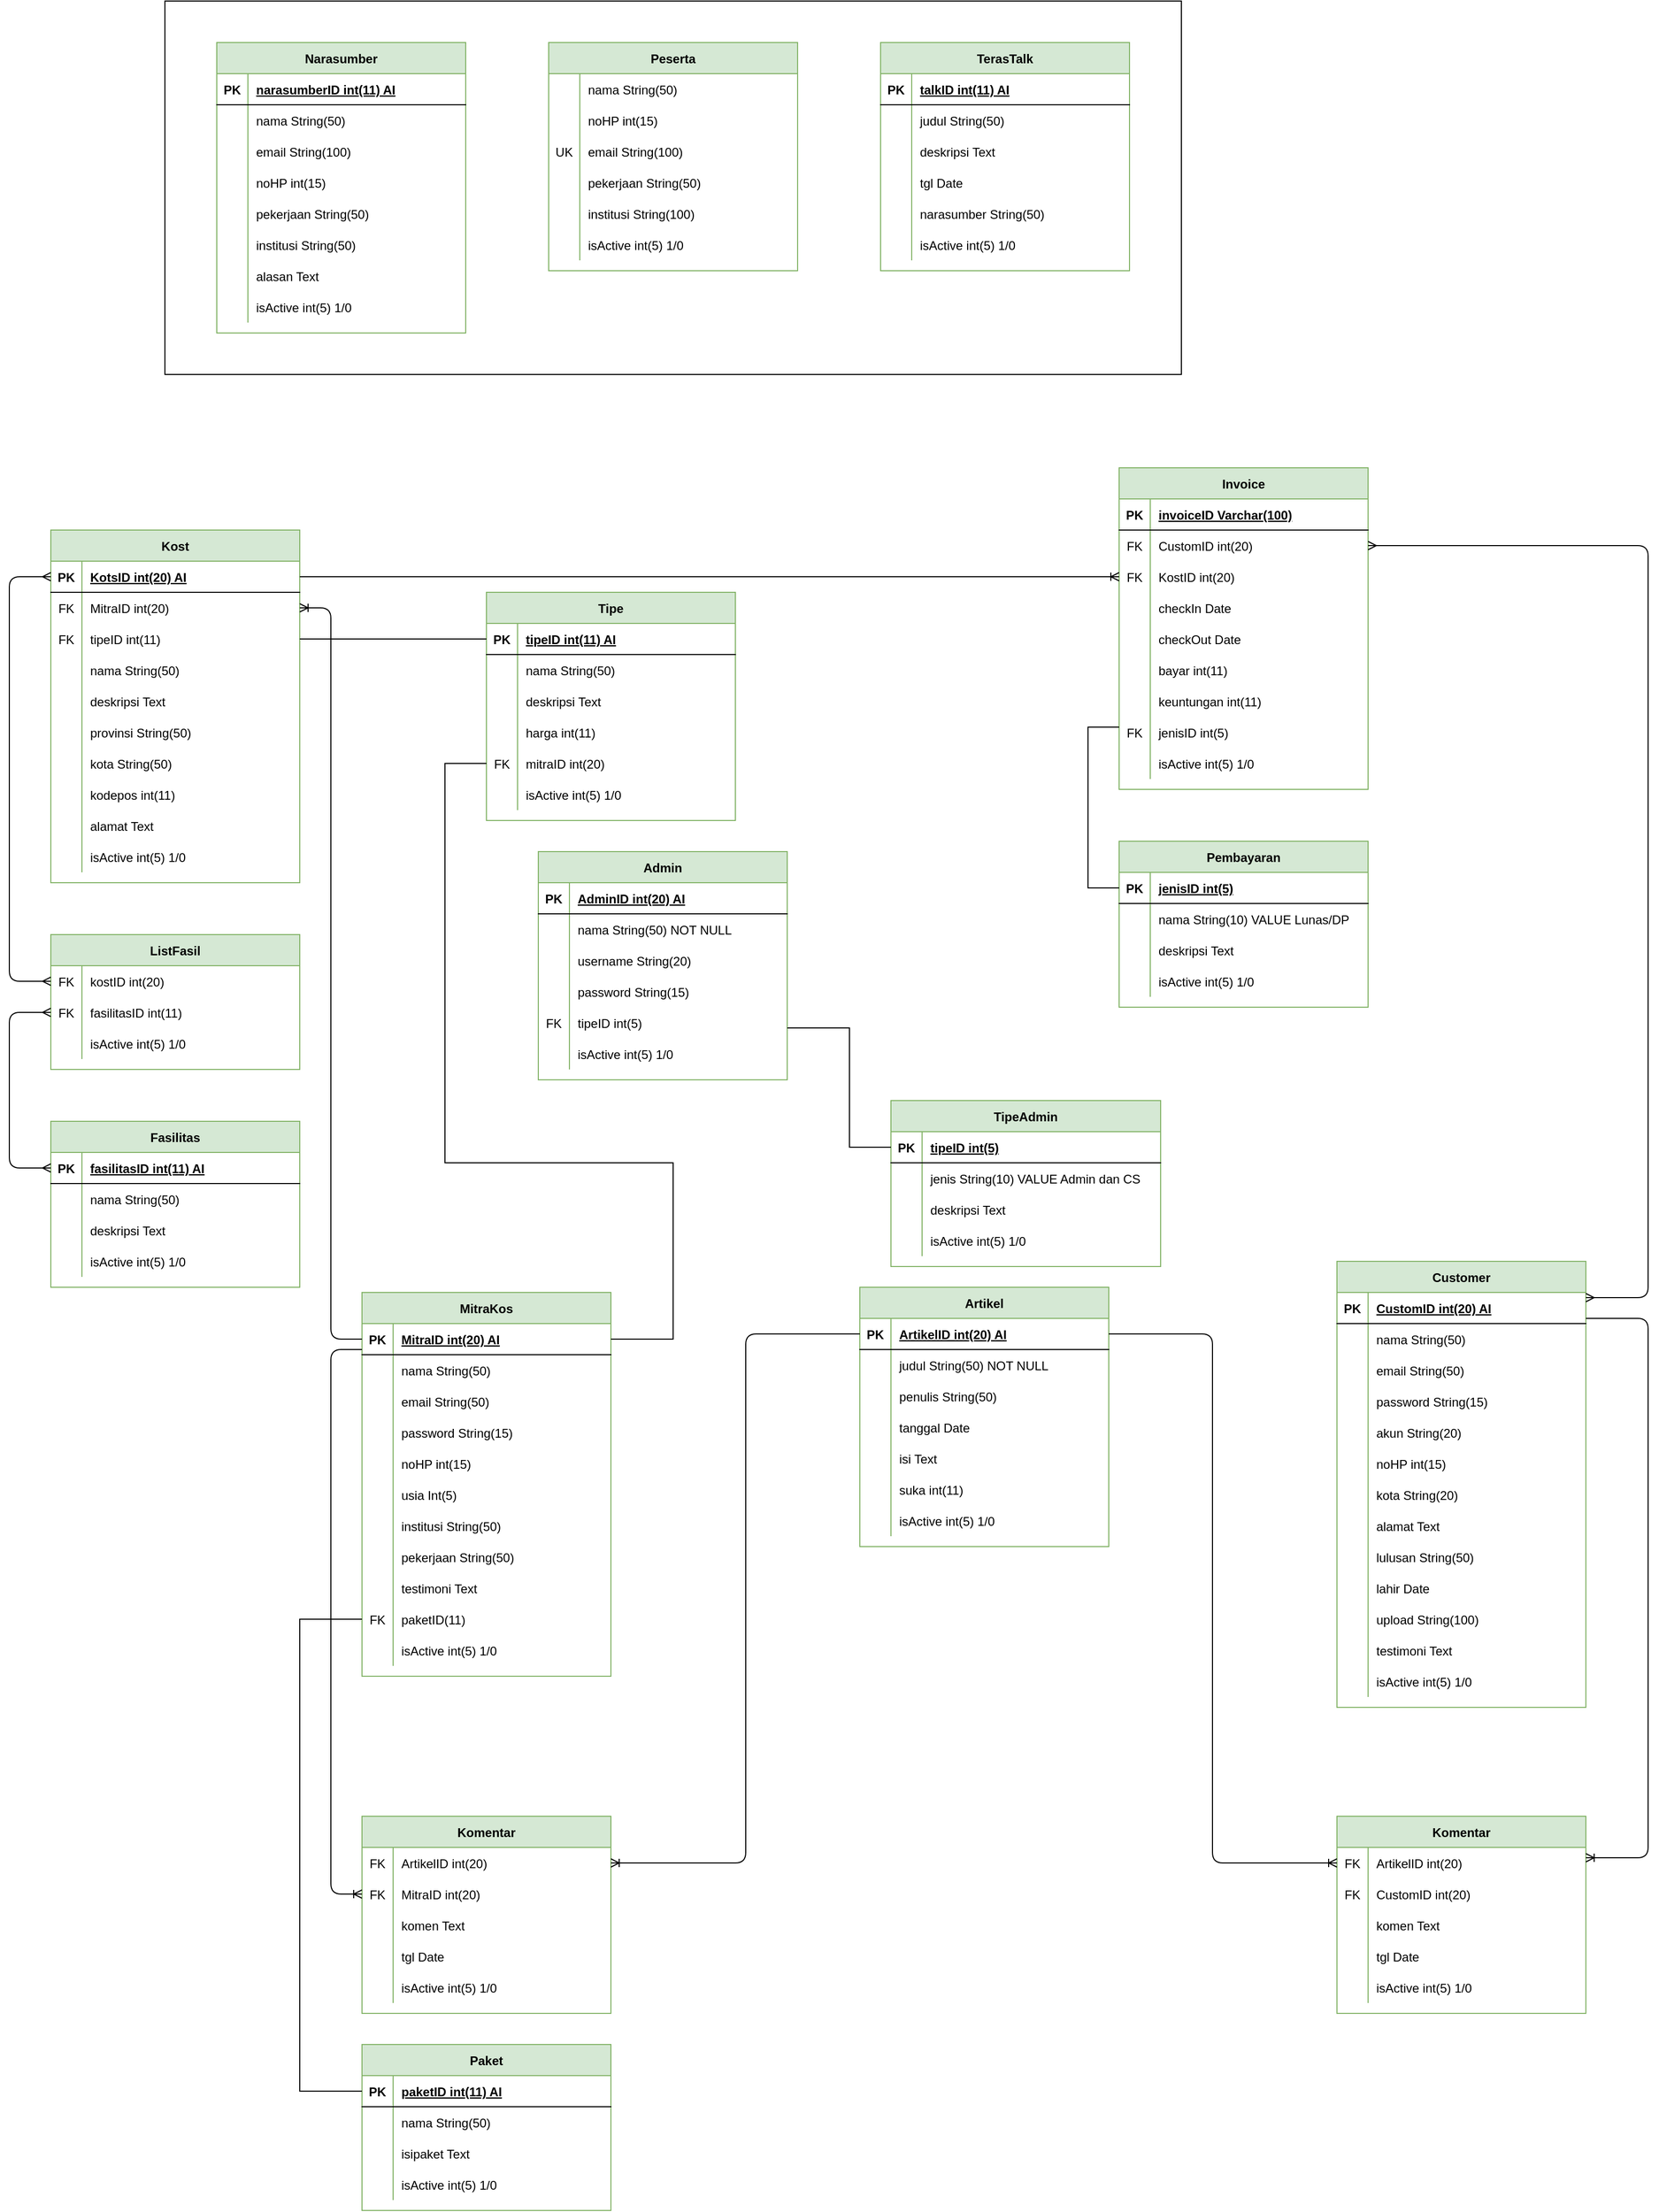 <mxfile version="14.6.0" type="github">
  <diagram id="R2lEEEUBdFMjLlhIrx00" name="Page-1">
    <mxGraphModel dx="1483" dy="1936" grid="1" gridSize="10" guides="1" tooltips="1" connect="1" arrows="1" fold="1" page="1" pageScale="1" pageWidth="850" pageHeight="1100" math="0" shadow="0" extFonts="Permanent Marker^https://fonts.googleapis.com/css?family=Permanent+Marker">
      <root>
        <mxCell id="0" />
        <mxCell id="1" parent="0" />
        <mxCell id="P9zm7mBbjRSj-fUbbiur-124" value="" style="rounded=0;whiteSpace=wrap;html=1;" parent="1" vertex="1">
          <mxGeometry x="190" y="-1040" width="980" height="360" as="geometry" />
        </mxCell>
        <mxCell id="C-vyLk0tnHw3VtMMgP7b-2" value="MitraKos" style="shape=table;startSize=30;container=1;collapsible=1;childLayout=tableLayout;fixedRows=1;rowLines=0;fontStyle=1;align=center;resizeLast=1;fillColor=#d5e8d4;strokeColor=#82b366;" parent="1" vertex="1">
          <mxGeometry x="380" y="205" width="240" height="370" as="geometry" />
        </mxCell>
        <mxCell id="C-vyLk0tnHw3VtMMgP7b-3" value="" style="shape=partialRectangle;collapsible=0;dropTarget=0;pointerEvents=0;fillColor=none;points=[[0,0.5],[1,0.5]];portConstraint=eastwest;top=0;left=0;right=0;bottom=1;" parent="C-vyLk0tnHw3VtMMgP7b-2" vertex="1">
          <mxGeometry y="30" width="240" height="30" as="geometry" />
        </mxCell>
        <mxCell id="C-vyLk0tnHw3VtMMgP7b-4" value="PK" style="shape=partialRectangle;overflow=hidden;connectable=0;fillColor=none;top=0;left=0;bottom=0;right=0;fontStyle=1;" parent="C-vyLk0tnHw3VtMMgP7b-3" vertex="1">
          <mxGeometry width="30" height="30" as="geometry" />
        </mxCell>
        <mxCell id="C-vyLk0tnHw3VtMMgP7b-5" value="MitraID int(20) AI" style="shape=partialRectangle;overflow=hidden;connectable=0;fillColor=none;top=0;left=0;bottom=0;right=0;align=left;spacingLeft=6;fontStyle=5;" parent="C-vyLk0tnHw3VtMMgP7b-3" vertex="1">
          <mxGeometry x="30" width="210" height="30" as="geometry" />
        </mxCell>
        <mxCell id="ffUMGI0l-oCxzZnz-d5E-13" value="" style="shape=partialRectangle;collapsible=0;dropTarget=0;pointerEvents=0;fillColor=none;top=0;left=0;bottom=0;right=0;points=[[0,0.5],[1,0.5]];portConstraint=eastwest;" parent="C-vyLk0tnHw3VtMMgP7b-2" vertex="1">
          <mxGeometry y="60" width="240" height="30" as="geometry" />
        </mxCell>
        <mxCell id="ffUMGI0l-oCxzZnz-d5E-14" value="" style="shape=partialRectangle;connectable=0;fillColor=none;top=0;left=0;bottom=0;right=0;editable=1;overflow=hidden;" parent="ffUMGI0l-oCxzZnz-d5E-13" vertex="1">
          <mxGeometry width="30" height="30" as="geometry" />
        </mxCell>
        <mxCell id="ffUMGI0l-oCxzZnz-d5E-15" value="nama String(50)" style="shape=partialRectangle;connectable=0;fillColor=none;top=0;left=0;bottom=0;right=0;align=left;spacingLeft=6;overflow=hidden;" parent="ffUMGI0l-oCxzZnz-d5E-13" vertex="1">
          <mxGeometry x="30" width="210" height="30" as="geometry" />
        </mxCell>
        <mxCell id="ffUMGI0l-oCxzZnz-d5E-22" value="" style="shape=partialRectangle;collapsible=0;dropTarget=0;pointerEvents=0;fillColor=none;top=0;left=0;bottom=0;right=0;points=[[0,0.5],[1,0.5]];portConstraint=eastwest;" parent="C-vyLk0tnHw3VtMMgP7b-2" vertex="1">
          <mxGeometry y="90" width="240" height="30" as="geometry" />
        </mxCell>
        <mxCell id="ffUMGI0l-oCxzZnz-d5E-23" value="" style="shape=partialRectangle;connectable=0;fillColor=none;top=0;left=0;bottom=0;right=0;editable=1;overflow=hidden;" parent="ffUMGI0l-oCxzZnz-d5E-22" vertex="1">
          <mxGeometry width="30" height="30" as="geometry" />
        </mxCell>
        <mxCell id="ffUMGI0l-oCxzZnz-d5E-24" value="email String(50)" style="shape=partialRectangle;connectable=0;fillColor=none;top=0;left=0;bottom=0;right=0;align=left;spacingLeft=6;overflow=hidden;" parent="ffUMGI0l-oCxzZnz-d5E-22" vertex="1">
          <mxGeometry x="30" width="210" height="30" as="geometry" />
        </mxCell>
        <mxCell id="MSCEYPDpTgHz3eHi6D1c-86" value="" style="shape=partialRectangle;collapsible=0;dropTarget=0;pointerEvents=0;fillColor=none;top=0;left=0;bottom=0;right=0;points=[[0,0.5],[1,0.5]];portConstraint=eastwest;" parent="C-vyLk0tnHw3VtMMgP7b-2" vertex="1">
          <mxGeometry y="120" width="240" height="30" as="geometry" />
        </mxCell>
        <mxCell id="MSCEYPDpTgHz3eHi6D1c-87" value="" style="shape=partialRectangle;connectable=0;fillColor=none;top=0;left=0;bottom=0;right=0;editable=1;overflow=hidden;" parent="MSCEYPDpTgHz3eHi6D1c-86" vertex="1">
          <mxGeometry width="30" height="30" as="geometry" />
        </mxCell>
        <mxCell id="MSCEYPDpTgHz3eHi6D1c-88" value="password String(15)" style="shape=partialRectangle;connectable=0;fillColor=none;top=0;left=0;bottom=0;right=0;align=left;spacingLeft=6;overflow=hidden;" parent="MSCEYPDpTgHz3eHi6D1c-86" vertex="1">
          <mxGeometry x="30" width="210" height="30" as="geometry" />
        </mxCell>
        <mxCell id="ffUMGI0l-oCxzZnz-d5E-28" value="" style="shape=partialRectangle;collapsible=0;dropTarget=0;pointerEvents=0;fillColor=none;top=0;left=0;bottom=0;right=0;points=[[0,0.5],[1,0.5]];portConstraint=eastwest;" parent="C-vyLk0tnHw3VtMMgP7b-2" vertex="1">
          <mxGeometry y="150" width="240" height="30" as="geometry" />
        </mxCell>
        <mxCell id="ffUMGI0l-oCxzZnz-d5E-29" value="" style="shape=partialRectangle;connectable=0;fillColor=none;top=0;left=0;bottom=0;right=0;editable=1;overflow=hidden;" parent="ffUMGI0l-oCxzZnz-d5E-28" vertex="1">
          <mxGeometry width="30" height="30" as="geometry" />
        </mxCell>
        <mxCell id="ffUMGI0l-oCxzZnz-d5E-30" value="noHP int(15)" style="shape=partialRectangle;connectable=0;fillColor=none;top=0;left=0;bottom=0;right=0;align=left;spacingLeft=6;overflow=hidden;" parent="ffUMGI0l-oCxzZnz-d5E-28" vertex="1">
          <mxGeometry x="30" width="210" height="30" as="geometry" />
        </mxCell>
        <mxCell id="MSCEYPDpTgHz3eHi6D1c-19" value="" style="shape=partialRectangle;collapsible=0;dropTarget=0;pointerEvents=0;fillColor=none;top=0;left=0;bottom=0;right=0;points=[[0,0.5],[1,0.5]];portConstraint=eastwest;" parent="C-vyLk0tnHw3VtMMgP7b-2" vertex="1">
          <mxGeometry y="180" width="240" height="30" as="geometry" />
        </mxCell>
        <mxCell id="MSCEYPDpTgHz3eHi6D1c-20" value="" style="shape=partialRectangle;connectable=0;fillColor=none;top=0;left=0;bottom=0;right=0;editable=1;overflow=hidden;" parent="MSCEYPDpTgHz3eHi6D1c-19" vertex="1">
          <mxGeometry width="30" height="30" as="geometry" />
        </mxCell>
        <mxCell id="MSCEYPDpTgHz3eHi6D1c-21" value="usia Int(5)" style="shape=partialRectangle;connectable=0;fillColor=none;top=0;left=0;bottom=0;right=0;align=left;spacingLeft=6;overflow=hidden;" parent="MSCEYPDpTgHz3eHi6D1c-19" vertex="1">
          <mxGeometry x="30" width="210" height="30" as="geometry" />
        </mxCell>
        <mxCell id="MSCEYPDpTgHz3eHi6D1c-10" value="" style="shape=partialRectangle;collapsible=0;dropTarget=0;pointerEvents=0;fillColor=none;top=0;left=0;bottom=0;right=0;points=[[0,0.5],[1,0.5]];portConstraint=eastwest;" parent="C-vyLk0tnHw3VtMMgP7b-2" vertex="1">
          <mxGeometry y="210" width="240" height="30" as="geometry" />
        </mxCell>
        <mxCell id="MSCEYPDpTgHz3eHi6D1c-11" value="" style="shape=partialRectangle;connectable=0;fillColor=none;top=0;left=0;bottom=0;right=0;editable=1;overflow=hidden;" parent="MSCEYPDpTgHz3eHi6D1c-10" vertex="1">
          <mxGeometry width="30" height="30" as="geometry" />
        </mxCell>
        <mxCell id="MSCEYPDpTgHz3eHi6D1c-12" value="institusi String(50)" style="shape=partialRectangle;connectable=0;fillColor=none;top=0;left=0;bottom=0;right=0;align=left;spacingLeft=6;overflow=hidden;" parent="MSCEYPDpTgHz3eHi6D1c-10" vertex="1">
          <mxGeometry x="30" width="210" height="30" as="geometry" />
        </mxCell>
        <mxCell id="MSCEYPDpTgHz3eHi6D1c-16" value="" style="shape=partialRectangle;collapsible=0;dropTarget=0;pointerEvents=0;fillColor=none;top=0;left=0;bottom=0;right=0;points=[[0,0.5],[1,0.5]];portConstraint=eastwest;" parent="C-vyLk0tnHw3VtMMgP7b-2" vertex="1">
          <mxGeometry y="240" width="240" height="30" as="geometry" />
        </mxCell>
        <mxCell id="MSCEYPDpTgHz3eHi6D1c-17" value="" style="shape=partialRectangle;connectable=0;fillColor=none;top=0;left=0;bottom=0;right=0;editable=1;overflow=hidden;" parent="MSCEYPDpTgHz3eHi6D1c-16" vertex="1">
          <mxGeometry width="30" height="30" as="geometry" />
        </mxCell>
        <mxCell id="MSCEYPDpTgHz3eHi6D1c-18" value="pekerjaan String(50)" style="shape=partialRectangle;connectable=0;fillColor=none;top=0;left=0;bottom=0;right=0;align=left;spacingLeft=6;overflow=hidden;" parent="MSCEYPDpTgHz3eHi6D1c-16" vertex="1">
          <mxGeometry x="30" width="210" height="30" as="geometry" />
        </mxCell>
        <mxCell id="MSCEYPDpTgHz3eHi6D1c-13" value="" style="shape=partialRectangle;collapsible=0;dropTarget=0;pointerEvents=0;fillColor=none;top=0;left=0;bottom=0;right=0;points=[[0,0.5],[1,0.5]];portConstraint=eastwest;" parent="C-vyLk0tnHw3VtMMgP7b-2" vertex="1">
          <mxGeometry y="270" width="240" height="30" as="geometry" />
        </mxCell>
        <mxCell id="MSCEYPDpTgHz3eHi6D1c-14" value="" style="shape=partialRectangle;connectable=0;fillColor=none;top=0;left=0;bottom=0;right=0;editable=1;overflow=hidden;" parent="MSCEYPDpTgHz3eHi6D1c-13" vertex="1">
          <mxGeometry width="30" height="30" as="geometry" />
        </mxCell>
        <mxCell id="MSCEYPDpTgHz3eHi6D1c-15" value="testimoni Text" style="shape=partialRectangle;connectable=0;fillColor=none;top=0;left=0;bottom=0;right=0;align=left;spacingLeft=6;overflow=hidden;" parent="MSCEYPDpTgHz3eHi6D1c-13" vertex="1">
          <mxGeometry x="30" width="210" height="30" as="geometry" />
        </mxCell>
        <mxCell id="P9zm7mBbjRSj-fUbbiur-150" value="" style="shape=partialRectangle;collapsible=0;dropTarget=0;pointerEvents=0;fillColor=none;top=0;left=0;bottom=0;right=0;points=[[0,0.5],[1,0.5]];portConstraint=eastwest;" parent="C-vyLk0tnHw3VtMMgP7b-2" vertex="1">
          <mxGeometry y="300" width="240" height="30" as="geometry" />
        </mxCell>
        <mxCell id="P9zm7mBbjRSj-fUbbiur-151" value="FK" style="shape=partialRectangle;connectable=0;fillColor=none;top=0;left=0;bottom=0;right=0;fontStyle=0;overflow=hidden;" parent="P9zm7mBbjRSj-fUbbiur-150" vertex="1">
          <mxGeometry width="30" height="30" as="geometry" />
        </mxCell>
        <mxCell id="P9zm7mBbjRSj-fUbbiur-152" value="paketID(11)" style="shape=partialRectangle;connectable=0;fillColor=none;top=0;left=0;bottom=0;right=0;align=left;spacingLeft=6;fontStyle=0;overflow=hidden;" parent="P9zm7mBbjRSj-fUbbiur-150" vertex="1">
          <mxGeometry x="30" width="210" height="30" as="geometry" />
        </mxCell>
        <mxCell id="H4mI2jvYsFva550mSrZ_-73" value="" style="shape=partialRectangle;collapsible=0;dropTarget=0;pointerEvents=0;fillColor=none;top=0;left=0;bottom=0;right=0;points=[[0,0.5],[1,0.5]];portConstraint=eastwest;" parent="C-vyLk0tnHw3VtMMgP7b-2" vertex="1">
          <mxGeometry y="330" width="240" height="30" as="geometry" />
        </mxCell>
        <mxCell id="H4mI2jvYsFva550mSrZ_-74" value="" style="shape=partialRectangle;connectable=0;fillColor=none;top=0;left=0;bottom=0;right=0;editable=1;overflow=hidden;" parent="H4mI2jvYsFva550mSrZ_-73" vertex="1">
          <mxGeometry width="30" height="30" as="geometry" />
        </mxCell>
        <mxCell id="H4mI2jvYsFva550mSrZ_-75" value="isActive int(5) 1/0" style="shape=partialRectangle;connectable=0;fillColor=none;top=0;left=0;bottom=0;right=0;align=left;spacingLeft=6;overflow=hidden;" parent="H4mI2jvYsFva550mSrZ_-73" vertex="1">
          <mxGeometry x="30" width="210" height="30" as="geometry" />
        </mxCell>
        <mxCell id="C-vyLk0tnHw3VtMMgP7b-13" value="Customer" style="shape=table;startSize=30;container=1;collapsible=1;childLayout=tableLayout;fixedRows=1;rowLines=0;fontStyle=1;align=center;resizeLast=1;fillColor=#d5e8d4;strokeColor=#82b366;" parent="1" vertex="1">
          <mxGeometry x="1320" y="175" width="240" height="430" as="geometry" />
        </mxCell>
        <mxCell id="C-vyLk0tnHw3VtMMgP7b-14" value="" style="shape=partialRectangle;collapsible=0;dropTarget=0;pointerEvents=0;fillColor=none;points=[[0,0.5],[1,0.5]];portConstraint=eastwest;top=0;left=0;right=0;bottom=1;" parent="C-vyLk0tnHw3VtMMgP7b-13" vertex="1">
          <mxGeometry y="30" width="240" height="30" as="geometry" />
        </mxCell>
        <mxCell id="C-vyLk0tnHw3VtMMgP7b-15" value="PK" style="shape=partialRectangle;overflow=hidden;connectable=0;fillColor=none;top=0;left=0;bottom=0;right=0;fontStyle=1;" parent="C-vyLk0tnHw3VtMMgP7b-14" vertex="1">
          <mxGeometry width="30" height="30" as="geometry" />
        </mxCell>
        <mxCell id="C-vyLk0tnHw3VtMMgP7b-16" value="CustomID int(20) AI" style="shape=partialRectangle;overflow=hidden;connectable=0;fillColor=none;top=0;left=0;bottom=0;right=0;align=left;spacingLeft=6;fontStyle=5;" parent="C-vyLk0tnHw3VtMMgP7b-14" vertex="1">
          <mxGeometry x="30" width="210" height="30" as="geometry" />
        </mxCell>
        <mxCell id="ffUMGI0l-oCxzZnz-d5E-40" value="" style="shape=partialRectangle;collapsible=0;dropTarget=0;pointerEvents=0;fillColor=none;top=0;left=0;bottom=0;right=0;points=[[0,0.5],[1,0.5]];portConstraint=eastwest;" parent="C-vyLk0tnHw3VtMMgP7b-13" vertex="1">
          <mxGeometry y="60" width="240" height="30" as="geometry" />
        </mxCell>
        <mxCell id="ffUMGI0l-oCxzZnz-d5E-41" value="" style="shape=partialRectangle;connectable=0;fillColor=none;top=0;left=0;bottom=0;right=0;editable=1;overflow=hidden;" parent="ffUMGI0l-oCxzZnz-d5E-40" vertex="1">
          <mxGeometry width="30" height="30" as="geometry" />
        </mxCell>
        <mxCell id="ffUMGI0l-oCxzZnz-d5E-42" value="nama String(50)" style="shape=partialRectangle;connectable=0;fillColor=none;top=0;left=0;bottom=0;right=0;align=left;spacingLeft=6;overflow=hidden;" parent="ffUMGI0l-oCxzZnz-d5E-40" vertex="1">
          <mxGeometry x="30" width="210" height="30" as="geometry" />
        </mxCell>
        <mxCell id="ffUMGI0l-oCxzZnz-d5E-58" value="" style="shape=partialRectangle;collapsible=0;dropTarget=0;pointerEvents=0;fillColor=none;top=0;left=0;bottom=0;right=0;points=[[0,0.5],[1,0.5]];portConstraint=eastwest;" parent="C-vyLk0tnHw3VtMMgP7b-13" vertex="1">
          <mxGeometry y="90" width="240" height="30" as="geometry" />
        </mxCell>
        <mxCell id="ffUMGI0l-oCxzZnz-d5E-59" value="" style="shape=partialRectangle;connectable=0;fillColor=none;top=0;left=0;bottom=0;right=0;editable=1;overflow=hidden;" parent="ffUMGI0l-oCxzZnz-d5E-58" vertex="1">
          <mxGeometry width="30" height="30" as="geometry" />
        </mxCell>
        <mxCell id="ffUMGI0l-oCxzZnz-d5E-60" value="email String(50)" style="shape=partialRectangle;connectable=0;fillColor=none;top=0;left=0;bottom=0;right=0;align=left;spacingLeft=6;overflow=hidden;" parent="ffUMGI0l-oCxzZnz-d5E-58" vertex="1">
          <mxGeometry x="30" width="210" height="30" as="geometry" />
        </mxCell>
        <mxCell id="MSCEYPDpTgHz3eHi6D1c-83" value="" style="shape=partialRectangle;collapsible=0;dropTarget=0;pointerEvents=0;fillColor=none;top=0;left=0;bottom=0;right=0;points=[[0,0.5],[1,0.5]];portConstraint=eastwest;" parent="C-vyLk0tnHw3VtMMgP7b-13" vertex="1">
          <mxGeometry y="120" width="240" height="30" as="geometry" />
        </mxCell>
        <mxCell id="MSCEYPDpTgHz3eHi6D1c-84" value="" style="shape=partialRectangle;connectable=0;fillColor=none;top=0;left=0;bottom=0;right=0;editable=1;overflow=hidden;" parent="MSCEYPDpTgHz3eHi6D1c-83" vertex="1">
          <mxGeometry width="30" height="30" as="geometry" />
        </mxCell>
        <mxCell id="MSCEYPDpTgHz3eHi6D1c-85" value="password String(15)" style="shape=partialRectangle;connectable=0;fillColor=none;top=0;left=0;bottom=0;right=0;align=left;spacingLeft=6;overflow=hidden;" parent="MSCEYPDpTgHz3eHi6D1c-83" vertex="1">
          <mxGeometry x="30" width="210" height="30" as="geometry" />
        </mxCell>
        <mxCell id="ffUMGI0l-oCxzZnz-d5E-61" value="" style="shape=partialRectangle;collapsible=0;dropTarget=0;pointerEvents=0;fillColor=none;top=0;left=0;bottom=0;right=0;points=[[0,0.5],[1,0.5]];portConstraint=eastwest;" parent="C-vyLk0tnHw3VtMMgP7b-13" vertex="1">
          <mxGeometry y="150" width="240" height="30" as="geometry" />
        </mxCell>
        <mxCell id="ffUMGI0l-oCxzZnz-d5E-62" value="" style="shape=partialRectangle;connectable=0;fillColor=none;top=0;left=0;bottom=0;right=0;editable=1;overflow=hidden;" parent="ffUMGI0l-oCxzZnz-d5E-61" vertex="1">
          <mxGeometry width="30" height="30" as="geometry" />
        </mxCell>
        <mxCell id="ffUMGI0l-oCxzZnz-d5E-63" value="akun String(20)" style="shape=partialRectangle;connectable=0;fillColor=none;top=0;left=0;bottom=0;right=0;align=left;spacingLeft=6;overflow=hidden;" parent="ffUMGI0l-oCxzZnz-d5E-61" vertex="1">
          <mxGeometry x="30" width="210" height="30" as="geometry" />
        </mxCell>
        <mxCell id="ffUMGI0l-oCxzZnz-d5E-55" value="" style="shape=partialRectangle;collapsible=0;dropTarget=0;pointerEvents=0;fillColor=none;top=0;left=0;bottom=0;right=0;points=[[0,0.5],[1,0.5]];portConstraint=eastwest;" parent="C-vyLk0tnHw3VtMMgP7b-13" vertex="1">
          <mxGeometry y="180" width="240" height="30" as="geometry" />
        </mxCell>
        <mxCell id="ffUMGI0l-oCxzZnz-d5E-56" value="" style="shape=partialRectangle;connectable=0;fillColor=none;top=0;left=0;bottom=0;right=0;editable=1;overflow=hidden;" parent="ffUMGI0l-oCxzZnz-d5E-55" vertex="1">
          <mxGeometry width="30" height="30" as="geometry" />
        </mxCell>
        <mxCell id="ffUMGI0l-oCxzZnz-d5E-57" value="noHP int(15)" style="shape=partialRectangle;connectable=0;fillColor=none;top=0;left=0;bottom=0;right=0;align=left;spacingLeft=6;overflow=hidden;" parent="ffUMGI0l-oCxzZnz-d5E-55" vertex="1">
          <mxGeometry x="30" width="210" height="30" as="geometry" />
        </mxCell>
        <mxCell id="ffUMGI0l-oCxzZnz-d5E-52" value="" style="shape=partialRectangle;collapsible=0;dropTarget=0;pointerEvents=0;fillColor=none;top=0;left=0;bottom=0;right=0;points=[[0,0.5],[1,0.5]];portConstraint=eastwest;" parent="C-vyLk0tnHw3VtMMgP7b-13" vertex="1">
          <mxGeometry y="210" width="240" height="30" as="geometry" />
        </mxCell>
        <mxCell id="ffUMGI0l-oCxzZnz-d5E-53" value="" style="shape=partialRectangle;connectable=0;fillColor=none;top=0;left=0;bottom=0;right=0;editable=1;overflow=hidden;" parent="ffUMGI0l-oCxzZnz-d5E-52" vertex="1">
          <mxGeometry width="30" height="30" as="geometry" />
        </mxCell>
        <mxCell id="ffUMGI0l-oCxzZnz-d5E-54" value="kota String(20)" style="shape=partialRectangle;connectable=0;fillColor=none;top=0;left=0;bottom=0;right=0;align=left;spacingLeft=6;overflow=hidden;" parent="ffUMGI0l-oCxzZnz-d5E-52" vertex="1">
          <mxGeometry x="30" width="210" height="30" as="geometry" />
        </mxCell>
        <mxCell id="ffUMGI0l-oCxzZnz-d5E-49" value="" style="shape=partialRectangle;collapsible=0;dropTarget=0;pointerEvents=0;fillColor=none;top=0;left=0;bottom=0;right=0;points=[[0,0.5],[1,0.5]];portConstraint=eastwest;" parent="C-vyLk0tnHw3VtMMgP7b-13" vertex="1">
          <mxGeometry y="240" width="240" height="30" as="geometry" />
        </mxCell>
        <mxCell id="ffUMGI0l-oCxzZnz-d5E-50" value="" style="shape=partialRectangle;connectable=0;fillColor=none;top=0;left=0;bottom=0;right=0;editable=1;overflow=hidden;" parent="ffUMGI0l-oCxzZnz-d5E-49" vertex="1">
          <mxGeometry width="30" height="30" as="geometry" />
        </mxCell>
        <mxCell id="ffUMGI0l-oCxzZnz-d5E-51" value="alamat Text" style="shape=partialRectangle;connectable=0;fillColor=none;top=0;left=0;bottom=0;right=0;align=left;spacingLeft=6;overflow=hidden;" parent="ffUMGI0l-oCxzZnz-d5E-49" vertex="1">
          <mxGeometry x="30" width="210" height="30" as="geometry" />
        </mxCell>
        <mxCell id="ffUMGI0l-oCxzZnz-d5E-46" value="" style="shape=partialRectangle;collapsible=0;dropTarget=0;pointerEvents=0;fillColor=none;top=0;left=0;bottom=0;right=0;points=[[0,0.5],[1,0.5]];portConstraint=eastwest;" parent="C-vyLk0tnHw3VtMMgP7b-13" vertex="1">
          <mxGeometry y="270" width="240" height="30" as="geometry" />
        </mxCell>
        <mxCell id="ffUMGI0l-oCxzZnz-d5E-47" value="" style="shape=partialRectangle;connectable=0;fillColor=none;top=0;left=0;bottom=0;right=0;editable=1;overflow=hidden;" parent="ffUMGI0l-oCxzZnz-d5E-46" vertex="1">
          <mxGeometry width="30" height="30" as="geometry" />
        </mxCell>
        <mxCell id="ffUMGI0l-oCxzZnz-d5E-48" value="lulusan String(50)" style="shape=partialRectangle;connectable=0;fillColor=none;top=0;left=0;bottom=0;right=0;align=left;spacingLeft=6;overflow=hidden;" parent="ffUMGI0l-oCxzZnz-d5E-46" vertex="1">
          <mxGeometry x="30" width="210" height="30" as="geometry" />
        </mxCell>
        <mxCell id="ffUMGI0l-oCxzZnz-d5E-43" value="" style="shape=partialRectangle;collapsible=0;dropTarget=0;pointerEvents=0;fillColor=none;top=0;left=0;bottom=0;right=0;points=[[0,0.5],[1,0.5]];portConstraint=eastwest;" parent="C-vyLk0tnHw3VtMMgP7b-13" vertex="1">
          <mxGeometry y="300" width="240" height="30" as="geometry" />
        </mxCell>
        <mxCell id="ffUMGI0l-oCxzZnz-d5E-44" value="" style="shape=partialRectangle;connectable=0;fillColor=none;top=0;left=0;bottom=0;right=0;editable=1;overflow=hidden;" parent="ffUMGI0l-oCxzZnz-d5E-43" vertex="1">
          <mxGeometry width="30" height="30" as="geometry" />
        </mxCell>
        <mxCell id="ffUMGI0l-oCxzZnz-d5E-45" value="lahir Date" style="shape=partialRectangle;connectable=0;fillColor=none;top=0;left=0;bottom=0;right=0;align=left;spacingLeft=6;overflow=hidden;" parent="ffUMGI0l-oCxzZnz-d5E-43" vertex="1">
          <mxGeometry x="30" width="210" height="30" as="geometry" />
        </mxCell>
        <mxCell id="C-vyLk0tnHw3VtMMgP7b-20" value="" style="shape=partialRectangle;collapsible=0;dropTarget=0;pointerEvents=0;fillColor=none;points=[[0,0.5],[1,0.5]];portConstraint=eastwest;top=0;left=0;right=0;bottom=0;" parent="C-vyLk0tnHw3VtMMgP7b-13" vertex="1">
          <mxGeometry y="330" width="240" height="30" as="geometry" />
        </mxCell>
        <mxCell id="C-vyLk0tnHw3VtMMgP7b-21" value="" style="shape=partialRectangle;overflow=hidden;connectable=0;fillColor=none;top=0;left=0;bottom=0;right=0;" parent="C-vyLk0tnHw3VtMMgP7b-20" vertex="1">
          <mxGeometry width="30" height="30" as="geometry" />
        </mxCell>
        <mxCell id="C-vyLk0tnHw3VtMMgP7b-22" value="upload String(100)" style="shape=partialRectangle;overflow=hidden;connectable=0;fillColor=none;top=0;left=0;bottom=0;right=0;align=left;spacingLeft=6;" parent="C-vyLk0tnHw3VtMMgP7b-20" vertex="1">
          <mxGeometry x="30" width="210" height="30" as="geometry" />
        </mxCell>
        <mxCell id="ffUMGI0l-oCxzZnz-d5E-85" value="" style="shape=partialRectangle;collapsible=0;dropTarget=0;pointerEvents=0;fillColor=none;top=0;left=0;bottom=0;right=0;points=[[0,0.5],[1,0.5]];portConstraint=eastwest;" parent="C-vyLk0tnHw3VtMMgP7b-13" vertex="1">
          <mxGeometry y="360" width="240" height="30" as="geometry" />
        </mxCell>
        <mxCell id="ffUMGI0l-oCxzZnz-d5E-86" value="" style="shape=partialRectangle;connectable=0;fillColor=none;top=0;left=0;bottom=0;right=0;editable=1;overflow=hidden;" parent="ffUMGI0l-oCxzZnz-d5E-85" vertex="1">
          <mxGeometry width="30" height="30" as="geometry" />
        </mxCell>
        <mxCell id="ffUMGI0l-oCxzZnz-d5E-87" value="testimoni Text" style="shape=partialRectangle;connectable=0;fillColor=none;top=0;left=0;bottom=0;right=0;align=left;spacingLeft=6;overflow=hidden;" parent="ffUMGI0l-oCxzZnz-d5E-85" vertex="1">
          <mxGeometry x="30" width="210" height="30" as="geometry" />
        </mxCell>
        <mxCell id="H4mI2jvYsFva550mSrZ_-85" value="" style="shape=partialRectangle;collapsible=0;dropTarget=0;pointerEvents=0;fillColor=none;top=0;left=0;bottom=0;right=0;points=[[0,0.5],[1,0.5]];portConstraint=eastwest;" parent="C-vyLk0tnHw3VtMMgP7b-13" vertex="1">
          <mxGeometry y="390" width="240" height="30" as="geometry" />
        </mxCell>
        <mxCell id="H4mI2jvYsFva550mSrZ_-86" value="" style="shape=partialRectangle;connectable=0;fillColor=none;top=0;left=0;bottom=0;right=0;editable=1;overflow=hidden;" parent="H4mI2jvYsFva550mSrZ_-85" vertex="1">
          <mxGeometry width="30" height="30" as="geometry" />
        </mxCell>
        <mxCell id="H4mI2jvYsFva550mSrZ_-87" value="isActive int(5) 1/0" style="shape=partialRectangle;connectable=0;fillColor=none;top=0;left=0;bottom=0;right=0;align=left;spacingLeft=6;overflow=hidden;" parent="H4mI2jvYsFva550mSrZ_-85" vertex="1">
          <mxGeometry x="30" width="210" height="30" as="geometry" />
        </mxCell>
        <mxCell id="C-vyLk0tnHw3VtMMgP7b-23" value="Admin" style="shape=table;startSize=30;container=1;collapsible=1;childLayout=tableLayout;fixedRows=1;rowLines=0;fontStyle=1;align=center;resizeLast=1;fillColor=#d5e8d4;strokeColor=#82b366;" parent="1" vertex="1">
          <mxGeometry x="550" y="-220" width="240" height="220" as="geometry" />
        </mxCell>
        <mxCell id="C-vyLk0tnHw3VtMMgP7b-24" value="" style="shape=partialRectangle;collapsible=0;dropTarget=0;pointerEvents=0;fillColor=none;points=[[0,0.5],[1,0.5]];portConstraint=eastwest;top=0;left=0;right=0;bottom=1;" parent="C-vyLk0tnHw3VtMMgP7b-23" vertex="1">
          <mxGeometry y="30" width="240" height="30" as="geometry" />
        </mxCell>
        <mxCell id="C-vyLk0tnHw3VtMMgP7b-25" value="PK" style="shape=partialRectangle;overflow=hidden;connectable=0;fillColor=none;top=0;left=0;bottom=0;right=0;fontStyle=1;" parent="C-vyLk0tnHw3VtMMgP7b-24" vertex="1">
          <mxGeometry width="30" height="30" as="geometry" />
        </mxCell>
        <mxCell id="C-vyLk0tnHw3VtMMgP7b-26" value="AdminID int(20) AI" style="shape=partialRectangle;overflow=hidden;connectable=0;fillColor=none;top=0;left=0;bottom=0;right=0;align=left;spacingLeft=6;fontStyle=5;" parent="C-vyLk0tnHw3VtMMgP7b-24" vertex="1">
          <mxGeometry x="30" width="210" height="30" as="geometry" />
        </mxCell>
        <mxCell id="C-vyLk0tnHw3VtMMgP7b-27" value="" style="shape=partialRectangle;collapsible=0;dropTarget=0;pointerEvents=0;fillColor=none;points=[[0,0.5],[1,0.5]];portConstraint=eastwest;top=0;left=0;right=0;bottom=0;" parent="C-vyLk0tnHw3VtMMgP7b-23" vertex="1">
          <mxGeometry y="60" width="240" height="30" as="geometry" />
        </mxCell>
        <mxCell id="C-vyLk0tnHw3VtMMgP7b-28" value="" style="shape=partialRectangle;overflow=hidden;connectable=0;fillColor=none;top=0;left=0;bottom=0;right=0;" parent="C-vyLk0tnHw3VtMMgP7b-27" vertex="1">
          <mxGeometry width="30" height="30" as="geometry" />
        </mxCell>
        <mxCell id="C-vyLk0tnHw3VtMMgP7b-29" value="nama String(50) NOT NULL" style="shape=partialRectangle;overflow=hidden;connectable=0;fillColor=none;top=0;left=0;bottom=0;right=0;align=left;spacingLeft=6;" parent="C-vyLk0tnHw3VtMMgP7b-27" vertex="1">
          <mxGeometry x="30" width="210" height="30" as="geometry" />
        </mxCell>
        <mxCell id="g_g0oi2SCl1KIRsVDfD7-33" value="" style="shape=partialRectangle;collapsible=0;dropTarget=0;pointerEvents=0;fillColor=none;top=0;left=0;bottom=0;right=0;points=[[0,0.5],[1,0.5]];portConstraint=eastwest;" parent="C-vyLk0tnHw3VtMMgP7b-23" vertex="1">
          <mxGeometry y="90" width="240" height="30" as="geometry" />
        </mxCell>
        <mxCell id="g_g0oi2SCl1KIRsVDfD7-34" value="" style="shape=partialRectangle;connectable=0;fillColor=none;top=0;left=0;bottom=0;right=0;editable=1;overflow=hidden;" parent="g_g0oi2SCl1KIRsVDfD7-33" vertex="1">
          <mxGeometry width="30" height="30" as="geometry" />
        </mxCell>
        <mxCell id="g_g0oi2SCl1KIRsVDfD7-35" value="username String(20)" style="shape=partialRectangle;connectable=0;fillColor=none;top=0;left=0;bottom=0;right=0;align=left;spacingLeft=6;overflow=hidden;" parent="g_g0oi2SCl1KIRsVDfD7-33" vertex="1">
          <mxGeometry x="30" width="210" height="30" as="geometry" />
        </mxCell>
        <mxCell id="ffUMGI0l-oCxzZnz-d5E-1" value="" style="shape=partialRectangle;collapsible=0;dropTarget=0;pointerEvents=0;fillColor=none;top=0;left=0;bottom=0;right=0;points=[[0,0.5],[1,0.5]];portConstraint=eastwest;" parent="C-vyLk0tnHw3VtMMgP7b-23" vertex="1">
          <mxGeometry y="120" width="240" height="30" as="geometry" />
        </mxCell>
        <mxCell id="ffUMGI0l-oCxzZnz-d5E-2" value="" style="shape=partialRectangle;connectable=0;fillColor=none;top=0;left=0;bottom=0;right=0;editable=1;overflow=hidden;" parent="ffUMGI0l-oCxzZnz-d5E-1" vertex="1">
          <mxGeometry width="30" height="30" as="geometry" />
        </mxCell>
        <mxCell id="ffUMGI0l-oCxzZnz-d5E-3" value="password String(15)" style="shape=partialRectangle;connectable=0;fillColor=none;top=0;left=0;bottom=0;right=0;align=left;spacingLeft=6;overflow=hidden;" parent="ffUMGI0l-oCxzZnz-d5E-1" vertex="1">
          <mxGeometry x="30" width="210" height="30" as="geometry" />
        </mxCell>
        <mxCell id="ffUMGI0l-oCxzZnz-d5E-4" value="" style="shape=partialRectangle;collapsible=0;dropTarget=0;pointerEvents=0;fillColor=none;top=0;left=0;bottom=0;right=0;points=[[0,0.5],[1,0.5]];portConstraint=eastwest;" parent="C-vyLk0tnHw3VtMMgP7b-23" vertex="1">
          <mxGeometry y="150" width="240" height="30" as="geometry" />
        </mxCell>
        <mxCell id="ffUMGI0l-oCxzZnz-d5E-5" value="FK" style="shape=partialRectangle;connectable=0;fillColor=none;top=0;left=0;bottom=0;right=0;editable=1;overflow=hidden;" parent="ffUMGI0l-oCxzZnz-d5E-4" vertex="1">
          <mxGeometry width="30" height="30" as="geometry" />
        </mxCell>
        <mxCell id="ffUMGI0l-oCxzZnz-d5E-6" value="tipeID int(5)" style="shape=partialRectangle;connectable=0;fillColor=none;top=0;left=0;bottom=0;right=0;align=left;spacingLeft=6;overflow=hidden;" parent="ffUMGI0l-oCxzZnz-d5E-4" vertex="1">
          <mxGeometry x="30" width="210" height="30" as="geometry" />
        </mxCell>
        <mxCell id="H4mI2jvYsFva550mSrZ_-100" value="" style="shape=partialRectangle;collapsible=0;dropTarget=0;pointerEvents=0;fillColor=none;top=0;left=0;bottom=0;right=0;points=[[0,0.5],[1,0.5]];portConstraint=eastwest;" parent="C-vyLk0tnHw3VtMMgP7b-23" vertex="1">
          <mxGeometry y="180" width="240" height="30" as="geometry" />
        </mxCell>
        <mxCell id="H4mI2jvYsFva550mSrZ_-101" value="" style="shape=partialRectangle;connectable=0;fillColor=none;top=0;left=0;bottom=0;right=0;editable=1;overflow=hidden;" parent="H4mI2jvYsFva550mSrZ_-100" vertex="1">
          <mxGeometry width="30" height="30" as="geometry" />
        </mxCell>
        <mxCell id="H4mI2jvYsFva550mSrZ_-102" value="isActive int(5) 1/0" style="shape=partialRectangle;connectable=0;fillColor=none;top=0;left=0;bottom=0;right=0;align=left;spacingLeft=6;overflow=hidden;" parent="H4mI2jvYsFva550mSrZ_-100" vertex="1">
          <mxGeometry x="30" width="210" height="30" as="geometry" />
        </mxCell>
        <mxCell id="g_g0oi2SCl1KIRsVDfD7-1" value="Artikel" style="shape=table;startSize=30;container=1;collapsible=1;childLayout=tableLayout;fixedRows=1;rowLines=0;fontStyle=1;align=center;resizeLast=1;fillColor=#d5e8d4;strokeColor=#82b366;" parent="1" vertex="1">
          <mxGeometry x="860" y="200" width="240" height="250" as="geometry" />
        </mxCell>
        <mxCell id="g_g0oi2SCl1KIRsVDfD7-2" value="" style="shape=partialRectangle;collapsible=0;dropTarget=0;pointerEvents=0;fillColor=none;top=0;left=0;bottom=1;right=0;points=[[0,0.5],[1,0.5]];portConstraint=eastwest;" parent="g_g0oi2SCl1KIRsVDfD7-1" vertex="1">
          <mxGeometry y="30" width="240" height="30" as="geometry" />
        </mxCell>
        <mxCell id="g_g0oi2SCl1KIRsVDfD7-3" value="PK" style="shape=partialRectangle;connectable=0;fillColor=none;top=0;left=0;bottom=0;right=0;fontStyle=1;overflow=hidden;" parent="g_g0oi2SCl1KIRsVDfD7-2" vertex="1">
          <mxGeometry width="30" height="30" as="geometry" />
        </mxCell>
        <mxCell id="g_g0oi2SCl1KIRsVDfD7-4" value="ArtikelID int(20) AI" style="shape=partialRectangle;connectable=0;fillColor=none;top=0;left=0;bottom=0;right=0;align=left;spacingLeft=6;fontStyle=5;overflow=hidden;" parent="g_g0oi2SCl1KIRsVDfD7-2" vertex="1">
          <mxGeometry x="30" width="210" height="30" as="geometry" />
        </mxCell>
        <mxCell id="g_g0oi2SCl1KIRsVDfD7-5" value="" style="shape=partialRectangle;collapsible=0;dropTarget=0;pointerEvents=0;fillColor=none;top=0;left=0;bottom=0;right=0;points=[[0,0.5],[1,0.5]];portConstraint=eastwest;" parent="g_g0oi2SCl1KIRsVDfD7-1" vertex="1">
          <mxGeometry y="60" width="240" height="30" as="geometry" />
        </mxCell>
        <mxCell id="g_g0oi2SCl1KIRsVDfD7-6" value="" style="shape=partialRectangle;connectable=0;fillColor=none;top=0;left=0;bottom=0;right=0;editable=1;overflow=hidden;" parent="g_g0oi2SCl1KIRsVDfD7-5" vertex="1">
          <mxGeometry width="30" height="30" as="geometry" />
        </mxCell>
        <mxCell id="g_g0oi2SCl1KIRsVDfD7-7" value="judul String(50) NOT NULL" style="shape=partialRectangle;connectable=0;fillColor=none;top=0;left=0;bottom=0;right=0;align=left;spacingLeft=6;overflow=hidden;" parent="g_g0oi2SCl1KIRsVDfD7-5" vertex="1">
          <mxGeometry x="30" width="210" height="30" as="geometry" />
        </mxCell>
        <mxCell id="g_g0oi2SCl1KIRsVDfD7-62" value="" style="shape=partialRectangle;collapsible=0;dropTarget=0;pointerEvents=0;fillColor=none;top=0;left=0;bottom=0;right=0;points=[[0,0.5],[1,0.5]];portConstraint=eastwest;" parent="g_g0oi2SCl1KIRsVDfD7-1" vertex="1">
          <mxGeometry y="90" width="240" height="30" as="geometry" />
        </mxCell>
        <mxCell id="g_g0oi2SCl1KIRsVDfD7-63" value="" style="shape=partialRectangle;connectable=0;fillColor=none;top=0;left=0;bottom=0;right=0;editable=1;overflow=hidden;" parent="g_g0oi2SCl1KIRsVDfD7-62" vertex="1">
          <mxGeometry width="30" height="30" as="geometry" />
        </mxCell>
        <mxCell id="g_g0oi2SCl1KIRsVDfD7-64" value="penulis String(50)" style="shape=partialRectangle;connectable=0;fillColor=none;top=0;left=0;bottom=0;right=0;align=left;spacingLeft=6;overflow=hidden;" parent="g_g0oi2SCl1KIRsVDfD7-62" vertex="1">
          <mxGeometry x="30" width="210" height="30" as="geometry" />
        </mxCell>
        <mxCell id="g_g0oi2SCl1KIRsVDfD7-8" value="" style="shape=partialRectangle;collapsible=0;dropTarget=0;pointerEvents=0;fillColor=none;top=0;left=0;bottom=0;right=0;points=[[0,0.5],[1,0.5]];portConstraint=eastwest;" parent="g_g0oi2SCl1KIRsVDfD7-1" vertex="1">
          <mxGeometry y="120" width="240" height="30" as="geometry" />
        </mxCell>
        <mxCell id="g_g0oi2SCl1KIRsVDfD7-9" value="" style="shape=partialRectangle;connectable=0;fillColor=none;top=0;left=0;bottom=0;right=0;editable=1;overflow=hidden;" parent="g_g0oi2SCl1KIRsVDfD7-8" vertex="1">
          <mxGeometry width="30" height="30" as="geometry" />
        </mxCell>
        <mxCell id="g_g0oi2SCl1KIRsVDfD7-10" value="tanggal Date" style="shape=partialRectangle;connectable=0;fillColor=none;top=0;left=0;bottom=0;right=0;align=left;spacingLeft=6;overflow=hidden;" parent="g_g0oi2SCl1KIRsVDfD7-8" vertex="1">
          <mxGeometry x="30" width="210" height="30" as="geometry" />
        </mxCell>
        <mxCell id="g_g0oi2SCl1KIRsVDfD7-11" value="" style="shape=partialRectangle;collapsible=0;dropTarget=0;pointerEvents=0;fillColor=none;top=0;left=0;bottom=0;right=0;points=[[0,0.5],[1,0.5]];portConstraint=eastwest;" parent="g_g0oi2SCl1KIRsVDfD7-1" vertex="1">
          <mxGeometry y="150" width="240" height="30" as="geometry" />
        </mxCell>
        <mxCell id="g_g0oi2SCl1KIRsVDfD7-12" value="" style="shape=partialRectangle;connectable=0;fillColor=none;top=0;left=0;bottom=0;right=0;editable=1;overflow=hidden;" parent="g_g0oi2SCl1KIRsVDfD7-11" vertex="1">
          <mxGeometry width="30" height="30" as="geometry" />
        </mxCell>
        <mxCell id="g_g0oi2SCl1KIRsVDfD7-13" value="isi Text" style="shape=partialRectangle;connectable=0;fillColor=none;top=0;left=0;bottom=0;right=0;align=left;spacingLeft=6;overflow=hidden;" parent="g_g0oi2SCl1KIRsVDfD7-11" vertex="1">
          <mxGeometry x="30" width="210" height="30" as="geometry" />
        </mxCell>
        <mxCell id="g_g0oi2SCl1KIRsVDfD7-15" value="" style="shape=partialRectangle;collapsible=0;dropTarget=0;pointerEvents=0;fillColor=none;top=0;left=0;bottom=0;right=0;points=[[0,0.5],[1,0.5]];portConstraint=eastwest;" parent="g_g0oi2SCl1KIRsVDfD7-1" vertex="1">
          <mxGeometry y="180" width="240" height="30" as="geometry" />
        </mxCell>
        <mxCell id="g_g0oi2SCl1KIRsVDfD7-16" value="" style="shape=partialRectangle;connectable=0;fillColor=none;top=0;left=0;bottom=0;right=0;editable=1;overflow=hidden;" parent="g_g0oi2SCl1KIRsVDfD7-15" vertex="1">
          <mxGeometry width="30" height="30" as="geometry" />
        </mxCell>
        <mxCell id="g_g0oi2SCl1KIRsVDfD7-17" value="suka int(11)" style="shape=partialRectangle;connectable=0;fillColor=none;top=0;left=0;bottom=0;right=0;align=left;spacingLeft=6;overflow=hidden;" parent="g_g0oi2SCl1KIRsVDfD7-15" vertex="1">
          <mxGeometry x="30" width="210" height="30" as="geometry" />
        </mxCell>
        <mxCell id="H4mI2jvYsFva550mSrZ_-88" value="" style="shape=partialRectangle;collapsible=0;dropTarget=0;pointerEvents=0;fillColor=none;top=0;left=0;bottom=0;right=0;points=[[0,0.5],[1,0.5]];portConstraint=eastwest;" parent="g_g0oi2SCl1KIRsVDfD7-1" vertex="1">
          <mxGeometry y="210" width="240" height="30" as="geometry" />
        </mxCell>
        <mxCell id="H4mI2jvYsFva550mSrZ_-89" value="" style="shape=partialRectangle;connectable=0;fillColor=none;top=0;left=0;bottom=0;right=0;editable=1;overflow=hidden;" parent="H4mI2jvYsFva550mSrZ_-88" vertex="1">
          <mxGeometry width="30" height="30" as="geometry" />
        </mxCell>
        <mxCell id="H4mI2jvYsFva550mSrZ_-90" value="isActive int(5) 1/0" style="shape=partialRectangle;connectable=0;fillColor=none;top=0;left=0;bottom=0;right=0;align=left;spacingLeft=6;overflow=hidden;" parent="H4mI2jvYsFva550mSrZ_-88" vertex="1">
          <mxGeometry x="30" width="210" height="30" as="geometry" />
        </mxCell>
        <mxCell id="g_g0oi2SCl1KIRsVDfD7-65" value="Narasumber" style="shape=table;startSize=30;container=1;collapsible=1;childLayout=tableLayout;fixedRows=1;rowLines=0;fontStyle=1;align=center;resizeLast=1;fillColor=#d5e8d4;strokeColor=#82b366;" parent="1" vertex="1">
          <mxGeometry x="240" y="-1000" width="240" height="280" as="geometry" />
        </mxCell>
        <mxCell id="EQAlcPS_ET-lbhJHmsim-4" value="" style="shape=partialRectangle;collapsible=0;dropTarget=0;pointerEvents=0;fillColor=none;top=0;left=0;bottom=1;right=0;points=[[0,0.5],[1,0.5]];portConstraint=eastwest;" parent="g_g0oi2SCl1KIRsVDfD7-65" vertex="1">
          <mxGeometry y="30" width="240" height="30" as="geometry" />
        </mxCell>
        <mxCell id="EQAlcPS_ET-lbhJHmsim-5" value="PK" style="shape=partialRectangle;connectable=0;fillColor=none;top=0;left=0;bottom=0;right=0;fontStyle=1;overflow=hidden;" parent="EQAlcPS_ET-lbhJHmsim-4" vertex="1">
          <mxGeometry width="30" height="30" as="geometry" />
        </mxCell>
        <mxCell id="EQAlcPS_ET-lbhJHmsim-6" value="narasumberID int(11) AI" style="shape=partialRectangle;connectable=0;fillColor=none;top=0;left=0;bottom=0;right=0;align=left;spacingLeft=6;fontStyle=5;overflow=hidden;" parent="EQAlcPS_ET-lbhJHmsim-4" vertex="1">
          <mxGeometry x="30" width="210" height="30" as="geometry" />
        </mxCell>
        <mxCell id="g_g0oi2SCl1KIRsVDfD7-69" value="" style="shape=partialRectangle;collapsible=0;dropTarget=0;pointerEvents=0;fillColor=none;top=0;left=0;bottom=0;right=0;points=[[0,0.5],[1,0.5]];portConstraint=eastwest;" parent="g_g0oi2SCl1KIRsVDfD7-65" vertex="1">
          <mxGeometry y="60" width="240" height="30" as="geometry" />
        </mxCell>
        <mxCell id="g_g0oi2SCl1KIRsVDfD7-70" value="" style="shape=partialRectangle;connectable=0;fillColor=none;top=0;left=0;bottom=0;right=0;editable=1;overflow=hidden;" parent="g_g0oi2SCl1KIRsVDfD7-69" vertex="1">
          <mxGeometry width="30" height="30" as="geometry" />
        </mxCell>
        <mxCell id="g_g0oi2SCl1KIRsVDfD7-71" value="nama String(50)" style="shape=partialRectangle;connectable=0;fillColor=none;top=0;left=0;bottom=0;right=0;align=left;spacingLeft=6;overflow=hidden;" parent="g_g0oi2SCl1KIRsVDfD7-69" vertex="1">
          <mxGeometry x="30" width="210" height="30" as="geometry" />
        </mxCell>
        <mxCell id="MSCEYPDpTgHz3eHi6D1c-22" value="" style="shape=partialRectangle;collapsible=0;dropTarget=0;pointerEvents=0;fillColor=none;top=0;left=0;bottom=0;right=0;points=[[0,0.5],[1,0.5]];portConstraint=eastwest;" parent="g_g0oi2SCl1KIRsVDfD7-65" vertex="1">
          <mxGeometry y="90" width="240" height="30" as="geometry" />
        </mxCell>
        <mxCell id="MSCEYPDpTgHz3eHi6D1c-23" value="" style="shape=partialRectangle;connectable=0;fillColor=none;top=0;left=0;bottom=0;right=0;editable=1;overflow=hidden;" parent="MSCEYPDpTgHz3eHi6D1c-22" vertex="1">
          <mxGeometry width="30" height="30" as="geometry" />
        </mxCell>
        <mxCell id="MSCEYPDpTgHz3eHi6D1c-24" value="email String(100)" style="shape=partialRectangle;connectable=0;fillColor=none;top=0;left=0;bottom=0;right=0;align=left;spacingLeft=6;overflow=hidden;" parent="MSCEYPDpTgHz3eHi6D1c-22" vertex="1">
          <mxGeometry x="30" width="210" height="30" as="geometry" />
        </mxCell>
        <mxCell id="MSCEYPDpTgHz3eHi6D1c-25" value="" style="shape=partialRectangle;collapsible=0;dropTarget=0;pointerEvents=0;fillColor=none;top=0;left=0;bottom=0;right=0;points=[[0,0.5],[1,0.5]];portConstraint=eastwest;" parent="g_g0oi2SCl1KIRsVDfD7-65" vertex="1">
          <mxGeometry y="120" width="240" height="30" as="geometry" />
        </mxCell>
        <mxCell id="MSCEYPDpTgHz3eHi6D1c-26" value="" style="shape=partialRectangle;connectable=0;fillColor=none;top=0;left=0;bottom=0;right=0;editable=1;overflow=hidden;" parent="MSCEYPDpTgHz3eHi6D1c-25" vertex="1">
          <mxGeometry width="30" height="30" as="geometry" />
        </mxCell>
        <mxCell id="MSCEYPDpTgHz3eHi6D1c-27" value="noHP int(15)" style="shape=partialRectangle;connectable=0;fillColor=none;top=0;left=0;bottom=0;right=0;align=left;spacingLeft=6;overflow=hidden;" parent="MSCEYPDpTgHz3eHi6D1c-25" vertex="1">
          <mxGeometry x="30" width="210" height="30" as="geometry" />
        </mxCell>
        <mxCell id="MSCEYPDpTgHz3eHi6D1c-28" value="" style="shape=partialRectangle;collapsible=0;dropTarget=0;pointerEvents=0;fillColor=none;top=0;left=0;bottom=0;right=0;points=[[0,0.5],[1,0.5]];portConstraint=eastwest;" parent="g_g0oi2SCl1KIRsVDfD7-65" vertex="1">
          <mxGeometry y="150" width="240" height="30" as="geometry" />
        </mxCell>
        <mxCell id="MSCEYPDpTgHz3eHi6D1c-29" value="" style="shape=partialRectangle;connectable=0;fillColor=none;top=0;left=0;bottom=0;right=0;editable=1;overflow=hidden;" parent="MSCEYPDpTgHz3eHi6D1c-28" vertex="1">
          <mxGeometry width="30" height="30" as="geometry" />
        </mxCell>
        <mxCell id="MSCEYPDpTgHz3eHi6D1c-30" value="pekerjaan String(50)" style="shape=partialRectangle;connectable=0;fillColor=none;top=0;left=0;bottom=0;right=0;align=left;spacingLeft=6;overflow=hidden;" parent="MSCEYPDpTgHz3eHi6D1c-28" vertex="1">
          <mxGeometry x="30" width="210" height="30" as="geometry" />
        </mxCell>
        <mxCell id="MSCEYPDpTgHz3eHi6D1c-31" value="" style="shape=partialRectangle;collapsible=0;dropTarget=0;pointerEvents=0;fillColor=none;top=0;left=0;bottom=0;right=0;points=[[0,0.5],[1,0.5]];portConstraint=eastwest;" parent="g_g0oi2SCl1KIRsVDfD7-65" vertex="1">
          <mxGeometry y="180" width="240" height="30" as="geometry" />
        </mxCell>
        <mxCell id="MSCEYPDpTgHz3eHi6D1c-32" value="" style="shape=partialRectangle;connectable=0;fillColor=none;top=0;left=0;bottom=0;right=0;editable=1;overflow=hidden;" parent="MSCEYPDpTgHz3eHi6D1c-31" vertex="1">
          <mxGeometry width="30" height="30" as="geometry" />
        </mxCell>
        <mxCell id="MSCEYPDpTgHz3eHi6D1c-33" value="institusi String(50)" style="shape=partialRectangle;connectable=0;fillColor=none;top=0;left=0;bottom=0;right=0;align=left;spacingLeft=6;overflow=hidden;" parent="MSCEYPDpTgHz3eHi6D1c-31" vertex="1">
          <mxGeometry x="30" width="210" height="30" as="geometry" />
        </mxCell>
        <mxCell id="MSCEYPDpTgHz3eHi6D1c-34" value="" style="shape=partialRectangle;collapsible=0;dropTarget=0;pointerEvents=0;fillColor=none;top=0;left=0;bottom=0;right=0;points=[[0,0.5],[1,0.5]];portConstraint=eastwest;" parent="g_g0oi2SCl1KIRsVDfD7-65" vertex="1">
          <mxGeometry y="210" width="240" height="30" as="geometry" />
        </mxCell>
        <mxCell id="MSCEYPDpTgHz3eHi6D1c-35" value="" style="shape=partialRectangle;connectable=0;fillColor=none;top=0;left=0;bottom=0;right=0;editable=1;overflow=hidden;" parent="MSCEYPDpTgHz3eHi6D1c-34" vertex="1">
          <mxGeometry width="30" height="30" as="geometry" />
        </mxCell>
        <mxCell id="MSCEYPDpTgHz3eHi6D1c-36" value="alasan Text" style="shape=partialRectangle;connectable=0;fillColor=none;top=0;left=0;bottom=0;right=0;align=left;spacingLeft=6;overflow=hidden;" parent="MSCEYPDpTgHz3eHi6D1c-34" vertex="1">
          <mxGeometry x="30" width="210" height="30" as="geometry" />
        </mxCell>
        <mxCell id="H4mI2jvYsFva550mSrZ_-115" value="" style="shape=partialRectangle;collapsible=0;dropTarget=0;pointerEvents=0;fillColor=none;top=0;left=0;bottom=0;right=0;points=[[0,0.5],[1,0.5]];portConstraint=eastwest;" parent="g_g0oi2SCl1KIRsVDfD7-65" vertex="1">
          <mxGeometry y="240" width="240" height="30" as="geometry" />
        </mxCell>
        <mxCell id="H4mI2jvYsFva550mSrZ_-116" value="" style="shape=partialRectangle;connectable=0;fillColor=none;top=0;left=0;bottom=0;right=0;editable=1;overflow=hidden;" parent="H4mI2jvYsFva550mSrZ_-115" vertex="1">
          <mxGeometry width="30" height="30" as="geometry" />
        </mxCell>
        <mxCell id="H4mI2jvYsFva550mSrZ_-117" value="isActive int(5) 1/0" style="shape=partialRectangle;connectable=0;fillColor=none;top=0;left=0;bottom=0;right=0;align=left;spacingLeft=6;overflow=hidden;" parent="H4mI2jvYsFva550mSrZ_-115" vertex="1">
          <mxGeometry x="30" width="210" height="30" as="geometry" />
        </mxCell>
        <mxCell id="g_g0oi2SCl1KIRsVDfD7-78" value="Kost" style="shape=table;startSize=30;container=1;collapsible=1;childLayout=tableLayout;fixedRows=1;rowLines=0;fontStyle=1;align=center;resizeLast=1;fillColor=#d5e8d4;strokeColor=#82b366;" parent="1" vertex="1">
          <mxGeometry x="80" y="-530" width="240" height="340" as="geometry" />
        </mxCell>
        <mxCell id="g_g0oi2SCl1KIRsVDfD7-79" value="" style="shape=partialRectangle;collapsible=0;dropTarget=0;pointerEvents=0;fillColor=none;top=0;left=0;bottom=1;right=0;points=[[0,0.5],[1,0.5]];portConstraint=eastwest;" parent="g_g0oi2SCl1KIRsVDfD7-78" vertex="1">
          <mxGeometry y="30" width="240" height="30" as="geometry" />
        </mxCell>
        <mxCell id="g_g0oi2SCl1KIRsVDfD7-80" value="PK" style="shape=partialRectangle;connectable=0;fillColor=none;top=0;left=0;bottom=0;right=0;fontStyle=1;overflow=hidden;" parent="g_g0oi2SCl1KIRsVDfD7-79" vertex="1">
          <mxGeometry width="30" height="30" as="geometry" />
        </mxCell>
        <mxCell id="g_g0oi2SCl1KIRsVDfD7-81" value="KotsID int(20) AI" style="shape=partialRectangle;connectable=0;fillColor=none;top=0;left=0;bottom=0;right=0;align=left;spacingLeft=6;fontStyle=5;overflow=hidden;" parent="g_g0oi2SCl1KIRsVDfD7-79" vertex="1">
          <mxGeometry x="30" width="210" height="30" as="geometry" />
        </mxCell>
        <mxCell id="ffUMGI0l-oCxzZnz-d5E-37" value="" style="shape=partialRectangle;collapsible=0;dropTarget=0;pointerEvents=0;fillColor=none;top=0;left=0;bottom=0;right=0;points=[[0,0.5],[1,0.5]];portConstraint=eastwest;" parent="g_g0oi2SCl1KIRsVDfD7-78" vertex="1">
          <mxGeometry y="60" width="240" height="30" as="geometry" />
        </mxCell>
        <mxCell id="ffUMGI0l-oCxzZnz-d5E-38" value="FK" style="shape=partialRectangle;connectable=0;fillColor=none;top=0;left=0;bottom=0;right=0;fontStyle=0;overflow=hidden;" parent="ffUMGI0l-oCxzZnz-d5E-37" vertex="1">
          <mxGeometry width="30" height="30" as="geometry" />
        </mxCell>
        <mxCell id="ffUMGI0l-oCxzZnz-d5E-39" value="MitraID int(20)" style="shape=partialRectangle;connectable=0;fillColor=none;top=0;left=0;bottom=0;right=0;align=left;spacingLeft=6;fontStyle=0;overflow=hidden;" parent="ffUMGI0l-oCxzZnz-d5E-37" vertex="1">
          <mxGeometry x="30" width="210" height="30" as="geometry" />
        </mxCell>
        <mxCell id="H4mI2jvYsFva550mSrZ_-31" value="" style="shape=partialRectangle;collapsible=0;dropTarget=0;pointerEvents=0;fillColor=none;top=0;left=0;bottom=0;right=0;points=[[0,0.5],[1,0.5]];portConstraint=eastwest;" parent="g_g0oi2SCl1KIRsVDfD7-78" vertex="1">
          <mxGeometry y="90" width="240" height="30" as="geometry" />
        </mxCell>
        <mxCell id="H4mI2jvYsFva550mSrZ_-32" value="FK" style="shape=partialRectangle;connectable=0;fillColor=none;top=0;left=0;bottom=0;right=0;editable=1;overflow=hidden;" parent="H4mI2jvYsFva550mSrZ_-31" vertex="1">
          <mxGeometry width="30" height="30" as="geometry" />
        </mxCell>
        <mxCell id="H4mI2jvYsFva550mSrZ_-33" value="tipeID int(11)" style="shape=partialRectangle;connectable=0;fillColor=none;top=0;left=0;bottom=0;right=0;align=left;spacingLeft=6;overflow=hidden;" parent="H4mI2jvYsFva550mSrZ_-31" vertex="1">
          <mxGeometry x="30" width="210" height="30" as="geometry" />
        </mxCell>
        <mxCell id="MSCEYPDpTgHz3eHi6D1c-69" value="" style="shape=partialRectangle;collapsible=0;dropTarget=0;pointerEvents=0;fillColor=none;top=0;left=0;bottom=0;right=0;points=[[0,0.5],[1,0.5]];portConstraint=eastwest;" parent="g_g0oi2SCl1KIRsVDfD7-78" vertex="1">
          <mxGeometry y="120" width="240" height="30" as="geometry" />
        </mxCell>
        <mxCell id="MSCEYPDpTgHz3eHi6D1c-70" value="" style="shape=partialRectangle;connectable=0;fillColor=none;top=0;left=0;bottom=0;right=0;editable=1;overflow=hidden;" parent="MSCEYPDpTgHz3eHi6D1c-69" vertex="1">
          <mxGeometry width="30" height="30" as="geometry" />
        </mxCell>
        <mxCell id="MSCEYPDpTgHz3eHi6D1c-71" value="nama String(50)" style="shape=partialRectangle;connectable=0;fillColor=none;top=0;left=0;bottom=0;right=0;align=left;spacingLeft=6;overflow=hidden;" parent="MSCEYPDpTgHz3eHi6D1c-69" vertex="1">
          <mxGeometry x="30" width="210" height="30" as="geometry" />
        </mxCell>
        <mxCell id="H4mI2jvYsFva550mSrZ_-47" value="" style="shape=partialRectangle;collapsible=0;dropTarget=0;pointerEvents=0;fillColor=none;top=0;left=0;bottom=0;right=0;points=[[0,0.5],[1,0.5]];portConstraint=eastwest;" parent="g_g0oi2SCl1KIRsVDfD7-78" vertex="1">
          <mxGeometry y="150" width="240" height="30" as="geometry" />
        </mxCell>
        <mxCell id="H4mI2jvYsFva550mSrZ_-48" value="" style="shape=partialRectangle;connectable=0;fillColor=none;top=0;left=0;bottom=0;right=0;editable=1;overflow=hidden;" parent="H4mI2jvYsFva550mSrZ_-47" vertex="1">
          <mxGeometry width="30" height="30" as="geometry" />
        </mxCell>
        <mxCell id="H4mI2jvYsFva550mSrZ_-49" value="deskripsi Text" style="shape=partialRectangle;connectable=0;fillColor=none;top=0;left=0;bottom=0;right=0;align=left;spacingLeft=6;overflow=hidden;" parent="H4mI2jvYsFva550mSrZ_-47" vertex="1">
          <mxGeometry x="30" width="210" height="30" as="geometry" />
        </mxCell>
        <mxCell id="H4mI2jvYsFva550mSrZ_-66" value="" style="shape=partialRectangle;collapsible=0;dropTarget=0;pointerEvents=0;fillColor=none;top=0;left=0;bottom=0;right=0;points=[[0,0.5],[1,0.5]];portConstraint=eastwest;" parent="g_g0oi2SCl1KIRsVDfD7-78" vertex="1">
          <mxGeometry y="180" width="240" height="30" as="geometry" />
        </mxCell>
        <mxCell id="H4mI2jvYsFva550mSrZ_-67" value="" style="shape=partialRectangle;connectable=0;fillColor=none;top=0;left=0;bottom=0;right=0;editable=1;overflow=hidden;" parent="H4mI2jvYsFva550mSrZ_-66" vertex="1">
          <mxGeometry width="30" height="30" as="geometry" />
        </mxCell>
        <mxCell id="H4mI2jvYsFva550mSrZ_-68" value="provinsi String(50)" style="shape=partialRectangle;connectable=0;fillColor=none;top=0;left=0;bottom=0;right=0;align=left;spacingLeft=6;overflow=hidden;" parent="H4mI2jvYsFva550mSrZ_-66" vertex="1">
          <mxGeometry x="30" width="210" height="30" as="geometry" />
        </mxCell>
        <mxCell id="H4mI2jvYsFva550mSrZ_-63" value="" style="shape=partialRectangle;collapsible=0;dropTarget=0;pointerEvents=0;fillColor=none;top=0;left=0;bottom=0;right=0;points=[[0,0.5],[1,0.5]];portConstraint=eastwest;" parent="g_g0oi2SCl1KIRsVDfD7-78" vertex="1">
          <mxGeometry y="210" width="240" height="30" as="geometry" />
        </mxCell>
        <mxCell id="H4mI2jvYsFva550mSrZ_-64" value="" style="shape=partialRectangle;connectable=0;fillColor=none;top=0;left=0;bottom=0;right=0;editable=1;overflow=hidden;" parent="H4mI2jvYsFva550mSrZ_-63" vertex="1">
          <mxGeometry width="30" height="30" as="geometry" />
        </mxCell>
        <mxCell id="H4mI2jvYsFva550mSrZ_-65" value="kota String(50)" style="shape=partialRectangle;connectable=0;fillColor=none;top=0;left=0;bottom=0;right=0;align=left;spacingLeft=6;overflow=hidden;" parent="H4mI2jvYsFva550mSrZ_-63" vertex="1">
          <mxGeometry x="30" width="210" height="30" as="geometry" />
        </mxCell>
        <mxCell id="ffUMGI0l-oCxzZnz-d5E-31" value="" style="shape=partialRectangle;collapsible=0;dropTarget=0;pointerEvents=0;fillColor=none;top=0;left=0;bottom=0;right=0;points=[[0,0.5],[1,0.5]];portConstraint=eastwest;" parent="g_g0oi2SCl1KIRsVDfD7-78" vertex="1">
          <mxGeometry y="240" width="240" height="30" as="geometry" />
        </mxCell>
        <mxCell id="ffUMGI0l-oCxzZnz-d5E-32" value="" style="shape=partialRectangle;connectable=0;fillColor=none;top=0;left=0;bottom=0;right=0;editable=1;overflow=hidden;" parent="ffUMGI0l-oCxzZnz-d5E-31" vertex="1">
          <mxGeometry width="30" height="30" as="geometry" />
        </mxCell>
        <mxCell id="ffUMGI0l-oCxzZnz-d5E-33" value="kodepos int(11)" style="shape=partialRectangle;connectable=0;fillColor=none;top=0;left=0;bottom=0;right=0;align=left;spacingLeft=6;overflow=hidden;" parent="ffUMGI0l-oCxzZnz-d5E-31" vertex="1">
          <mxGeometry x="30" width="210" height="30" as="geometry" />
        </mxCell>
        <mxCell id="H4mI2jvYsFva550mSrZ_-69" value="" style="shape=partialRectangle;collapsible=0;dropTarget=0;pointerEvents=0;fillColor=none;top=0;left=0;bottom=0;right=0;points=[[0,0.5],[1,0.5]];portConstraint=eastwest;" parent="g_g0oi2SCl1KIRsVDfD7-78" vertex="1">
          <mxGeometry y="270" width="240" height="30" as="geometry" />
        </mxCell>
        <mxCell id="H4mI2jvYsFva550mSrZ_-70" value="" style="shape=partialRectangle;connectable=0;fillColor=none;top=0;left=0;bottom=0;right=0;editable=1;overflow=hidden;" parent="H4mI2jvYsFva550mSrZ_-69" vertex="1">
          <mxGeometry width="30" height="30" as="geometry" />
        </mxCell>
        <mxCell id="H4mI2jvYsFva550mSrZ_-71" value="alamat Text" style="shape=partialRectangle;connectable=0;fillColor=none;top=0;left=0;bottom=0;right=0;align=left;spacingLeft=6;overflow=hidden;" parent="H4mI2jvYsFva550mSrZ_-69" vertex="1">
          <mxGeometry x="30" width="210" height="30" as="geometry" />
        </mxCell>
        <mxCell id="H4mI2jvYsFva550mSrZ_-112" value="" style="shape=partialRectangle;collapsible=0;dropTarget=0;pointerEvents=0;fillColor=none;top=0;left=0;bottom=0;right=0;points=[[0,0.5],[1,0.5]];portConstraint=eastwest;" parent="g_g0oi2SCl1KIRsVDfD7-78" vertex="1">
          <mxGeometry y="300" width="240" height="30" as="geometry" />
        </mxCell>
        <mxCell id="H4mI2jvYsFva550mSrZ_-113" value="" style="shape=partialRectangle;connectable=0;fillColor=none;top=0;left=0;bottom=0;right=0;editable=1;overflow=hidden;" parent="H4mI2jvYsFva550mSrZ_-112" vertex="1">
          <mxGeometry width="30" height="30" as="geometry" />
        </mxCell>
        <mxCell id="H4mI2jvYsFva550mSrZ_-114" value="isActive int(5) 1/0" style="shape=partialRectangle;connectable=0;fillColor=none;top=0;left=0;bottom=0;right=0;align=left;spacingLeft=6;overflow=hidden;" parent="H4mI2jvYsFva550mSrZ_-112" vertex="1">
          <mxGeometry x="30" width="210" height="30" as="geometry" />
        </mxCell>
        <mxCell id="g_g0oi2SCl1KIRsVDfD7-91" value="Invoice" style="shape=table;startSize=30;container=1;collapsible=1;childLayout=tableLayout;fixedRows=1;rowLines=0;fontStyle=1;align=center;resizeLast=1;fillColor=#d5e8d4;strokeColor=#82b366;" parent="1" vertex="1">
          <mxGeometry x="1110" y="-590" width="240" height="310" as="geometry" />
        </mxCell>
        <mxCell id="g_g0oi2SCl1KIRsVDfD7-92" value="" style="shape=partialRectangle;collapsible=0;dropTarget=0;pointerEvents=0;fillColor=none;top=0;left=0;bottom=1;right=0;points=[[0,0.5],[1,0.5]];portConstraint=eastwest;" parent="g_g0oi2SCl1KIRsVDfD7-91" vertex="1">
          <mxGeometry y="30" width="240" height="30" as="geometry" />
        </mxCell>
        <mxCell id="g_g0oi2SCl1KIRsVDfD7-93" value="PK" style="shape=partialRectangle;connectable=0;fillColor=none;top=0;left=0;bottom=0;right=0;fontStyle=1;overflow=hidden;" parent="g_g0oi2SCl1KIRsVDfD7-92" vertex="1">
          <mxGeometry width="30" height="30" as="geometry" />
        </mxCell>
        <mxCell id="g_g0oi2SCl1KIRsVDfD7-94" value="invoiceID Varchar(100)" style="shape=partialRectangle;connectable=0;fillColor=none;top=0;left=0;bottom=0;right=0;align=left;spacingLeft=6;fontStyle=5;overflow=hidden;" parent="g_g0oi2SCl1KIRsVDfD7-92" vertex="1">
          <mxGeometry x="30" width="210" height="30" as="geometry" />
        </mxCell>
        <mxCell id="g_g0oi2SCl1KIRsVDfD7-110" value="" style="shape=partialRectangle;collapsible=0;dropTarget=0;pointerEvents=0;fillColor=none;top=0;left=0;bottom=0;right=0;points=[[0,0.5],[1,0.5]];portConstraint=eastwest;" parent="g_g0oi2SCl1KIRsVDfD7-91" vertex="1">
          <mxGeometry y="60" width="240" height="30" as="geometry" />
        </mxCell>
        <mxCell id="g_g0oi2SCl1KIRsVDfD7-111" value="FK" style="shape=partialRectangle;connectable=0;fillColor=none;top=0;left=0;bottom=0;right=0;fontStyle=0;overflow=hidden;" parent="g_g0oi2SCl1KIRsVDfD7-110" vertex="1">
          <mxGeometry width="30" height="30" as="geometry" />
        </mxCell>
        <mxCell id="g_g0oi2SCl1KIRsVDfD7-112" value="CustomID int(20)" style="shape=partialRectangle;connectable=0;fillColor=none;top=0;left=0;bottom=0;right=0;align=left;spacingLeft=6;fontStyle=0;overflow=hidden;" parent="g_g0oi2SCl1KIRsVDfD7-110" vertex="1">
          <mxGeometry x="30" width="210" height="30" as="geometry" />
        </mxCell>
        <mxCell id="g_g0oi2SCl1KIRsVDfD7-105" value="" style="shape=partialRectangle;collapsible=0;dropTarget=0;pointerEvents=0;fillColor=none;top=0;left=0;bottom=0;right=0;points=[[0,0.5],[1,0.5]];portConstraint=eastwest;" parent="g_g0oi2SCl1KIRsVDfD7-91" vertex="1">
          <mxGeometry y="90" width="240" height="30" as="geometry" />
        </mxCell>
        <mxCell id="g_g0oi2SCl1KIRsVDfD7-106" value="FK" style="shape=partialRectangle;connectable=0;fillColor=none;top=0;left=0;bottom=0;right=0;fontStyle=0;overflow=hidden;" parent="g_g0oi2SCl1KIRsVDfD7-105" vertex="1">
          <mxGeometry width="30" height="30" as="geometry" />
        </mxCell>
        <mxCell id="g_g0oi2SCl1KIRsVDfD7-107" value="KostID int(20)" style="shape=partialRectangle;connectable=0;fillColor=none;top=0;left=0;bottom=0;right=0;align=left;spacingLeft=6;fontStyle=0;overflow=hidden;" parent="g_g0oi2SCl1KIRsVDfD7-105" vertex="1">
          <mxGeometry x="30" width="210" height="30" as="geometry" />
        </mxCell>
        <mxCell id="ffUMGI0l-oCxzZnz-d5E-76" value="" style="shape=partialRectangle;collapsible=0;dropTarget=0;pointerEvents=0;fillColor=none;top=0;left=0;bottom=0;right=0;points=[[0,0.5],[1,0.5]];portConstraint=eastwest;" parent="g_g0oi2SCl1KIRsVDfD7-91" vertex="1">
          <mxGeometry y="120" width="240" height="30" as="geometry" />
        </mxCell>
        <mxCell id="ffUMGI0l-oCxzZnz-d5E-77" value="" style="shape=partialRectangle;connectable=0;fillColor=none;top=0;left=0;bottom=0;right=0;editable=1;overflow=hidden;" parent="ffUMGI0l-oCxzZnz-d5E-76" vertex="1">
          <mxGeometry width="30" height="30" as="geometry" />
        </mxCell>
        <mxCell id="ffUMGI0l-oCxzZnz-d5E-78" value="checkIn Date" style="shape=partialRectangle;connectable=0;fillColor=none;top=0;left=0;bottom=0;right=0;align=left;spacingLeft=6;overflow=hidden;" parent="ffUMGI0l-oCxzZnz-d5E-76" vertex="1">
          <mxGeometry x="30" width="210" height="30" as="geometry" />
        </mxCell>
        <mxCell id="g_g0oi2SCl1KIRsVDfD7-98" value="" style="shape=partialRectangle;collapsible=0;dropTarget=0;pointerEvents=0;fillColor=none;top=0;left=0;bottom=0;right=0;points=[[0,0.5],[1,0.5]];portConstraint=eastwest;" parent="g_g0oi2SCl1KIRsVDfD7-91" vertex="1">
          <mxGeometry y="150" width="240" height="30" as="geometry" />
        </mxCell>
        <mxCell id="g_g0oi2SCl1KIRsVDfD7-99" value="" style="shape=partialRectangle;connectable=0;fillColor=none;top=0;left=0;bottom=0;right=0;editable=1;overflow=hidden;" parent="g_g0oi2SCl1KIRsVDfD7-98" vertex="1">
          <mxGeometry width="30" height="30" as="geometry" />
        </mxCell>
        <mxCell id="g_g0oi2SCl1KIRsVDfD7-100" value="checkOut Date" style="shape=partialRectangle;connectable=0;fillColor=none;top=0;left=0;bottom=0;right=0;align=left;spacingLeft=6;overflow=hidden;" parent="g_g0oi2SCl1KIRsVDfD7-98" vertex="1">
          <mxGeometry x="30" width="210" height="30" as="geometry" />
        </mxCell>
        <mxCell id="MSCEYPDpTgHz3eHi6D1c-65" value="" style="shape=partialRectangle;collapsible=0;dropTarget=0;pointerEvents=0;fillColor=none;top=0;left=0;bottom=0;right=0;points=[[0,0.5],[1,0.5]];portConstraint=eastwest;" parent="g_g0oi2SCl1KIRsVDfD7-91" vertex="1">
          <mxGeometry y="180" width="240" height="30" as="geometry" />
        </mxCell>
        <mxCell id="MSCEYPDpTgHz3eHi6D1c-66" value="" style="shape=partialRectangle;connectable=0;fillColor=none;top=0;left=0;bottom=0;right=0;editable=1;overflow=hidden;" parent="MSCEYPDpTgHz3eHi6D1c-65" vertex="1">
          <mxGeometry width="30" height="30" as="geometry" />
        </mxCell>
        <mxCell id="MSCEYPDpTgHz3eHi6D1c-67" value="bayar int(11)" style="shape=partialRectangle;connectable=0;fillColor=none;top=0;left=0;bottom=0;right=0;align=left;spacingLeft=6;overflow=hidden;" parent="MSCEYPDpTgHz3eHi6D1c-65" vertex="1">
          <mxGeometry x="30" width="210" height="30" as="geometry" />
        </mxCell>
        <mxCell id="1zG4DEdBuxVNNCxlXgnB-1" value="" style="shape=partialRectangle;collapsible=0;dropTarget=0;pointerEvents=0;fillColor=none;top=0;left=0;bottom=0;right=0;points=[[0,0.5],[1,0.5]];portConstraint=eastwest;" vertex="1" parent="g_g0oi2SCl1KIRsVDfD7-91">
          <mxGeometry y="210" width="240" height="30" as="geometry" />
        </mxCell>
        <mxCell id="1zG4DEdBuxVNNCxlXgnB-2" value="" style="shape=partialRectangle;connectable=0;fillColor=none;top=0;left=0;bottom=0;right=0;editable=1;overflow=hidden;" vertex="1" parent="1zG4DEdBuxVNNCxlXgnB-1">
          <mxGeometry width="30" height="30" as="geometry" />
        </mxCell>
        <mxCell id="1zG4DEdBuxVNNCxlXgnB-3" value="keuntungan int(11)" style="shape=partialRectangle;connectable=0;fillColor=none;top=0;left=0;bottom=0;right=0;align=left;spacingLeft=6;overflow=hidden;" vertex="1" parent="1zG4DEdBuxVNNCxlXgnB-1">
          <mxGeometry x="30" width="210" height="30" as="geometry" />
        </mxCell>
        <mxCell id="g_g0oi2SCl1KIRsVDfD7-101" value="" style="shape=partialRectangle;collapsible=0;dropTarget=0;pointerEvents=0;fillColor=none;top=0;left=0;bottom=0;right=0;points=[[0,0.5],[1,0.5]];portConstraint=eastwest;" parent="g_g0oi2SCl1KIRsVDfD7-91" vertex="1">
          <mxGeometry y="240" width="240" height="30" as="geometry" />
        </mxCell>
        <mxCell id="g_g0oi2SCl1KIRsVDfD7-102" value="FK" style="shape=partialRectangle;connectable=0;fillColor=none;top=0;left=0;bottom=0;right=0;editable=1;overflow=hidden;" parent="g_g0oi2SCl1KIRsVDfD7-101" vertex="1">
          <mxGeometry width="30" height="30" as="geometry" />
        </mxCell>
        <mxCell id="g_g0oi2SCl1KIRsVDfD7-103" value="jenisID int(5)" style="shape=partialRectangle;connectable=0;fillColor=none;top=0;left=0;bottom=0;right=0;align=left;spacingLeft=6;overflow=hidden;" parent="g_g0oi2SCl1KIRsVDfD7-101" vertex="1">
          <mxGeometry x="30" width="210" height="30" as="geometry" />
        </mxCell>
        <mxCell id="H4mI2jvYsFva550mSrZ_-106" value="" style="shape=partialRectangle;collapsible=0;dropTarget=0;pointerEvents=0;fillColor=none;top=0;left=0;bottom=0;right=0;points=[[0,0.5],[1,0.5]];portConstraint=eastwest;" parent="g_g0oi2SCl1KIRsVDfD7-91" vertex="1">
          <mxGeometry y="270" width="240" height="30" as="geometry" />
        </mxCell>
        <mxCell id="H4mI2jvYsFva550mSrZ_-107" value="" style="shape=partialRectangle;connectable=0;fillColor=none;top=0;left=0;bottom=0;right=0;editable=1;overflow=hidden;" parent="H4mI2jvYsFva550mSrZ_-106" vertex="1">
          <mxGeometry width="30" height="30" as="geometry" />
        </mxCell>
        <mxCell id="H4mI2jvYsFva550mSrZ_-108" value="isActive int(5) 1/0" style="shape=partialRectangle;connectable=0;fillColor=none;top=0;left=0;bottom=0;right=0;align=left;spacingLeft=6;overflow=hidden;" parent="H4mI2jvYsFva550mSrZ_-106" vertex="1">
          <mxGeometry x="30" width="210" height="30" as="geometry" />
        </mxCell>
        <mxCell id="MSCEYPDpTgHz3eHi6D1c-37" value="Komentar" style="shape=table;startSize=30;container=1;collapsible=1;childLayout=tableLayout;fixedRows=1;rowLines=0;fontStyle=1;align=center;resizeLast=1;fillColor=#d5e8d4;strokeColor=#82b366;" parent="1" vertex="1">
          <mxGeometry x="1320" y="710" width="240" height="190" as="geometry" />
        </mxCell>
        <mxCell id="MSCEYPDpTgHz3eHi6D1c-53" value="" style="shape=partialRectangle;collapsible=0;dropTarget=0;pointerEvents=0;fillColor=none;top=0;left=0;bottom=0;right=0;points=[[0,0.5],[1,0.5]];portConstraint=eastwest;" parent="MSCEYPDpTgHz3eHi6D1c-37" vertex="1">
          <mxGeometry y="30" width="240" height="30" as="geometry" />
        </mxCell>
        <mxCell id="MSCEYPDpTgHz3eHi6D1c-54" value="FK" style="shape=partialRectangle;connectable=0;fillColor=none;top=0;left=0;bottom=0;right=0;fontStyle=0;overflow=hidden;" parent="MSCEYPDpTgHz3eHi6D1c-53" vertex="1">
          <mxGeometry width="30" height="30" as="geometry" />
        </mxCell>
        <mxCell id="MSCEYPDpTgHz3eHi6D1c-55" value="ArtikelID int(20)" style="shape=partialRectangle;connectable=0;fillColor=none;top=0;left=0;bottom=0;right=0;align=left;spacingLeft=6;fontStyle=0;overflow=hidden;" parent="MSCEYPDpTgHz3eHi6D1c-53" vertex="1">
          <mxGeometry x="30" width="210" height="30" as="geometry" />
        </mxCell>
        <mxCell id="MSCEYPDpTgHz3eHi6D1c-50" value="" style="shape=partialRectangle;collapsible=0;dropTarget=0;pointerEvents=0;fillColor=none;top=0;left=0;bottom=0;right=0;points=[[0,0.5],[1,0.5]];portConstraint=eastwest;" parent="MSCEYPDpTgHz3eHi6D1c-37" vertex="1">
          <mxGeometry y="60" width="240" height="30" as="geometry" />
        </mxCell>
        <mxCell id="MSCEYPDpTgHz3eHi6D1c-51" value="FK" style="shape=partialRectangle;connectable=0;fillColor=none;top=0;left=0;bottom=0;right=0;fontStyle=0;overflow=hidden;" parent="MSCEYPDpTgHz3eHi6D1c-50" vertex="1">
          <mxGeometry width="30" height="30" as="geometry" />
        </mxCell>
        <mxCell id="MSCEYPDpTgHz3eHi6D1c-52" value="CustomID int(20)" style="shape=partialRectangle;connectable=0;fillColor=none;top=0;left=0;bottom=0;right=0;align=left;spacingLeft=6;fontStyle=0;overflow=hidden;" parent="MSCEYPDpTgHz3eHi6D1c-50" vertex="1">
          <mxGeometry x="30" width="210" height="30" as="geometry" />
        </mxCell>
        <mxCell id="MSCEYPDpTgHz3eHi6D1c-47" value="" style="shape=partialRectangle;collapsible=0;dropTarget=0;pointerEvents=0;fillColor=none;top=0;left=0;bottom=0;right=0;points=[[0,0.5],[1,0.5]];portConstraint=eastwest;" parent="MSCEYPDpTgHz3eHi6D1c-37" vertex="1">
          <mxGeometry y="90" width="240" height="30" as="geometry" />
        </mxCell>
        <mxCell id="MSCEYPDpTgHz3eHi6D1c-48" value="" style="shape=partialRectangle;connectable=0;fillColor=none;top=0;left=0;bottom=0;right=0;editable=1;overflow=hidden;" parent="MSCEYPDpTgHz3eHi6D1c-47" vertex="1">
          <mxGeometry width="30" height="30" as="geometry" />
        </mxCell>
        <mxCell id="MSCEYPDpTgHz3eHi6D1c-49" value="komen Text" style="shape=partialRectangle;connectable=0;fillColor=none;top=0;left=0;bottom=0;right=0;align=left;spacingLeft=6;overflow=hidden;" parent="MSCEYPDpTgHz3eHi6D1c-47" vertex="1">
          <mxGeometry x="30" width="210" height="30" as="geometry" />
        </mxCell>
        <mxCell id="MSCEYPDpTgHz3eHi6D1c-56" value="" style="shape=partialRectangle;collapsible=0;dropTarget=0;pointerEvents=0;fillColor=none;top=0;left=0;bottom=0;right=0;points=[[0,0.5],[1,0.5]];portConstraint=eastwest;" parent="MSCEYPDpTgHz3eHi6D1c-37" vertex="1">
          <mxGeometry y="120" width="240" height="30" as="geometry" />
        </mxCell>
        <mxCell id="MSCEYPDpTgHz3eHi6D1c-57" value="" style="shape=partialRectangle;connectable=0;fillColor=none;top=0;left=0;bottom=0;right=0;editable=1;overflow=hidden;" parent="MSCEYPDpTgHz3eHi6D1c-56" vertex="1">
          <mxGeometry width="30" height="30" as="geometry" />
        </mxCell>
        <mxCell id="MSCEYPDpTgHz3eHi6D1c-58" value="tgl Date" style="shape=partialRectangle;connectable=0;fillColor=none;top=0;left=0;bottom=0;right=0;align=left;spacingLeft=6;overflow=hidden;" parent="MSCEYPDpTgHz3eHi6D1c-56" vertex="1">
          <mxGeometry x="30" width="210" height="30" as="geometry" />
        </mxCell>
        <mxCell id="H4mI2jvYsFva550mSrZ_-82" value="" style="shape=partialRectangle;collapsible=0;dropTarget=0;pointerEvents=0;fillColor=none;top=0;left=0;bottom=0;right=0;points=[[0,0.5],[1,0.5]];portConstraint=eastwest;" parent="MSCEYPDpTgHz3eHi6D1c-37" vertex="1">
          <mxGeometry y="150" width="240" height="30" as="geometry" />
        </mxCell>
        <mxCell id="H4mI2jvYsFva550mSrZ_-83" value="" style="shape=partialRectangle;connectable=0;fillColor=none;top=0;left=0;bottom=0;right=0;editable=1;overflow=hidden;" parent="H4mI2jvYsFva550mSrZ_-82" vertex="1">
          <mxGeometry width="30" height="30" as="geometry" />
        </mxCell>
        <mxCell id="H4mI2jvYsFva550mSrZ_-84" value="isActive int(5) 1/0" style="shape=partialRectangle;connectable=0;fillColor=none;top=0;left=0;bottom=0;right=0;align=left;spacingLeft=6;overflow=hidden;" parent="H4mI2jvYsFva550mSrZ_-82" vertex="1">
          <mxGeometry x="30" width="210" height="30" as="geometry" />
        </mxCell>
        <mxCell id="MSCEYPDpTgHz3eHi6D1c-72" value="" style="edgeStyle=entityRelationEdgeStyle;fontSize=12;html=1;endArrow=ERoneToMany;" parent="1" source="g_g0oi2SCl1KIRsVDfD7-79" target="g_g0oi2SCl1KIRsVDfD7-105" edge="1">
          <mxGeometry width="100" height="100" relative="1" as="geometry">
            <mxPoint x="440" y="635" as="sourcePoint" />
            <mxPoint x="540" y="535" as="targetPoint" />
          </mxGeometry>
        </mxCell>
        <mxCell id="MSCEYPDpTgHz3eHi6D1c-73" value="" style="edgeStyle=entityRelationEdgeStyle;fontSize=12;html=1;endArrow=ERoneToMany;" parent="1" source="C-vyLk0tnHw3VtMMgP7b-3" target="ffUMGI0l-oCxzZnz-d5E-37" edge="1">
          <mxGeometry width="100" height="100" relative="1" as="geometry">
            <mxPoint x="440" y="515" as="sourcePoint" />
            <mxPoint x="540" y="415" as="targetPoint" />
          </mxGeometry>
        </mxCell>
        <mxCell id="MSCEYPDpTgHz3eHi6D1c-74" value="" style="edgeStyle=orthogonalEdgeStyle;fontSize=12;html=1;endArrow=ERmany;startArrow=ERmany;" parent="1" source="C-vyLk0tnHw3VtMMgP7b-14" target="g_g0oi2SCl1KIRsVDfD7-110" edge="1">
          <mxGeometry width="100" height="100" relative="1" as="geometry">
            <mxPoint x="440" y="45" as="sourcePoint" />
            <mxPoint x="680" y="305" as="targetPoint" />
            <Array as="points">
              <mxPoint x="1620" y="210" />
              <mxPoint x="1620" y="-515" />
            </Array>
          </mxGeometry>
        </mxCell>
        <mxCell id="MSCEYPDpTgHz3eHi6D1c-89" value="Komentar" style="shape=table;startSize=30;container=1;collapsible=1;childLayout=tableLayout;fixedRows=1;rowLines=0;fontStyle=1;align=center;resizeLast=1;fillColor=#d5e8d4;strokeColor=#82b366;" parent="1" vertex="1">
          <mxGeometry x="380" y="710" width="240" height="190" as="geometry" />
        </mxCell>
        <mxCell id="MSCEYPDpTgHz3eHi6D1c-90" value="" style="shape=partialRectangle;collapsible=0;dropTarget=0;pointerEvents=0;fillColor=none;top=0;left=0;bottom=0;right=0;points=[[0,0.5],[1,0.5]];portConstraint=eastwest;" parent="MSCEYPDpTgHz3eHi6D1c-89" vertex="1">
          <mxGeometry y="30" width="240" height="30" as="geometry" />
        </mxCell>
        <mxCell id="MSCEYPDpTgHz3eHi6D1c-91" value="FK" style="shape=partialRectangle;connectable=0;fillColor=none;top=0;left=0;bottom=0;right=0;fontStyle=0;overflow=hidden;" parent="MSCEYPDpTgHz3eHi6D1c-90" vertex="1">
          <mxGeometry width="30" height="30" as="geometry" />
        </mxCell>
        <mxCell id="MSCEYPDpTgHz3eHi6D1c-92" value="ArtikelID int(20)" style="shape=partialRectangle;connectable=0;fillColor=none;top=0;left=0;bottom=0;right=0;align=left;spacingLeft=6;fontStyle=0;overflow=hidden;" parent="MSCEYPDpTgHz3eHi6D1c-90" vertex="1">
          <mxGeometry x="30" width="210" height="30" as="geometry" />
        </mxCell>
        <mxCell id="MSCEYPDpTgHz3eHi6D1c-96" value="" style="shape=partialRectangle;collapsible=0;dropTarget=0;pointerEvents=0;fillColor=none;top=0;left=0;bottom=0;right=0;points=[[0,0.5],[1,0.5]];portConstraint=eastwest;" parent="MSCEYPDpTgHz3eHi6D1c-89" vertex="1">
          <mxGeometry y="60" width="240" height="30" as="geometry" />
        </mxCell>
        <mxCell id="MSCEYPDpTgHz3eHi6D1c-97" value="FK" style="shape=partialRectangle;connectable=0;fillColor=none;top=0;left=0;bottom=0;right=0;fontStyle=0;overflow=hidden;" parent="MSCEYPDpTgHz3eHi6D1c-96" vertex="1">
          <mxGeometry width="30" height="30" as="geometry" />
        </mxCell>
        <mxCell id="MSCEYPDpTgHz3eHi6D1c-98" value="MitraID int(20)" style="shape=partialRectangle;connectable=0;fillColor=none;top=0;left=0;bottom=0;right=0;align=left;spacingLeft=6;fontStyle=0;overflow=hidden;" parent="MSCEYPDpTgHz3eHi6D1c-96" vertex="1">
          <mxGeometry x="30" width="210" height="30" as="geometry" />
        </mxCell>
        <mxCell id="MSCEYPDpTgHz3eHi6D1c-99" value="" style="shape=partialRectangle;collapsible=0;dropTarget=0;pointerEvents=0;fillColor=none;top=0;left=0;bottom=0;right=0;points=[[0,0.5],[1,0.5]];portConstraint=eastwest;" parent="MSCEYPDpTgHz3eHi6D1c-89" vertex="1">
          <mxGeometry y="90" width="240" height="30" as="geometry" />
        </mxCell>
        <mxCell id="MSCEYPDpTgHz3eHi6D1c-100" value="" style="shape=partialRectangle;connectable=0;fillColor=none;top=0;left=0;bottom=0;right=0;editable=1;overflow=hidden;" parent="MSCEYPDpTgHz3eHi6D1c-99" vertex="1">
          <mxGeometry width="30" height="30" as="geometry" />
        </mxCell>
        <mxCell id="MSCEYPDpTgHz3eHi6D1c-101" value="komen Text" style="shape=partialRectangle;connectable=0;fillColor=none;top=0;left=0;bottom=0;right=0;align=left;spacingLeft=6;overflow=hidden;" parent="MSCEYPDpTgHz3eHi6D1c-99" vertex="1">
          <mxGeometry x="30" width="210" height="30" as="geometry" />
        </mxCell>
        <mxCell id="MSCEYPDpTgHz3eHi6D1c-102" value="" style="shape=partialRectangle;collapsible=0;dropTarget=0;pointerEvents=0;fillColor=none;top=0;left=0;bottom=0;right=0;points=[[0,0.5],[1,0.5]];portConstraint=eastwest;" parent="MSCEYPDpTgHz3eHi6D1c-89" vertex="1">
          <mxGeometry y="120" width="240" height="30" as="geometry" />
        </mxCell>
        <mxCell id="MSCEYPDpTgHz3eHi6D1c-103" value="" style="shape=partialRectangle;connectable=0;fillColor=none;top=0;left=0;bottom=0;right=0;editable=1;overflow=hidden;" parent="MSCEYPDpTgHz3eHi6D1c-102" vertex="1">
          <mxGeometry width="30" height="30" as="geometry" />
        </mxCell>
        <mxCell id="MSCEYPDpTgHz3eHi6D1c-104" value="tgl Date" style="shape=partialRectangle;connectable=0;fillColor=none;top=0;left=0;bottom=0;right=0;align=left;spacingLeft=6;overflow=hidden;" parent="MSCEYPDpTgHz3eHi6D1c-102" vertex="1">
          <mxGeometry x="30" width="210" height="30" as="geometry" />
        </mxCell>
        <mxCell id="H4mI2jvYsFva550mSrZ_-76" value="" style="shape=partialRectangle;collapsible=0;dropTarget=0;pointerEvents=0;fillColor=none;top=0;left=0;bottom=0;right=0;points=[[0,0.5],[1,0.5]];portConstraint=eastwest;" parent="MSCEYPDpTgHz3eHi6D1c-89" vertex="1">
          <mxGeometry y="150" width="240" height="30" as="geometry" />
        </mxCell>
        <mxCell id="H4mI2jvYsFva550mSrZ_-77" value="" style="shape=partialRectangle;connectable=0;fillColor=none;top=0;left=0;bottom=0;right=0;editable=1;overflow=hidden;" parent="H4mI2jvYsFva550mSrZ_-76" vertex="1">
          <mxGeometry width="30" height="30" as="geometry" />
        </mxCell>
        <mxCell id="H4mI2jvYsFva550mSrZ_-78" value="isActive int(5) 1/0" style="shape=partialRectangle;connectable=0;fillColor=none;top=0;left=0;bottom=0;right=0;align=left;spacingLeft=6;overflow=hidden;" parent="H4mI2jvYsFva550mSrZ_-76" vertex="1">
          <mxGeometry x="30" width="210" height="30" as="geometry" />
        </mxCell>
        <mxCell id="P9zm7mBbjRSj-fUbbiur-1" value="" style="edgeStyle=orthogonalEdgeStyle;fontSize=12;html=1;endArrow=ERoneToMany;" parent="1" source="g_g0oi2SCl1KIRsVDfD7-2" target="MSCEYPDpTgHz3eHi6D1c-90" edge="1">
          <mxGeometry width="100" height="100" relative="1" as="geometry">
            <mxPoint x="780" y="230" as="sourcePoint" />
            <mxPoint x="780" y="350" as="targetPoint" />
            <Array as="points">
              <mxPoint x="750" y="245" />
              <mxPoint x="750" y="755" />
            </Array>
          </mxGeometry>
        </mxCell>
        <mxCell id="P9zm7mBbjRSj-fUbbiur-3" value="" style="edgeStyle=orthogonalEdgeStyle;fontSize=12;html=1;endArrow=ERoneToMany;" parent="1" source="C-vyLk0tnHw3VtMMgP7b-3" target="MSCEYPDpTgHz3eHi6D1c-96" edge="1">
          <mxGeometry width="100" height="100" relative="1" as="geometry">
            <mxPoint x="680" y="650" as="sourcePoint" />
            <mxPoint x="780" y="550" as="targetPoint" />
            <Array as="points">
              <mxPoint x="350" y="260" />
              <mxPoint x="350" y="785" />
            </Array>
          </mxGeometry>
        </mxCell>
        <mxCell id="P9zm7mBbjRSj-fUbbiur-4" value="" style="edgeStyle=orthogonalEdgeStyle;fontSize=12;html=1;endArrow=ERoneToMany;" parent="1" source="g_g0oi2SCl1KIRsVDfD7-2" target="MSCEYPDpTgHz3eHi6D1c-53" edge="1">
          <mxGeometry width="100" height="100" relative="1" as="geometry">
            <mxPoint x="870" y="255" as="sourcePoint" />
            <mxPoint x="630" y="765" as="targetPoint" />
            <Array as="points">
              <mxPoint x="1200" y="245" />
              <mxPoint x="1200" y="755" />
            </Array>
          </mxGeometry>
        </mxCell>
        <mxCell id="P9zm7mBbjRSj-fUbbiur-5" value="" style="edgeStyle=orthogonalEdgeStyle;fontSize=12;html=1;endArrow=ERoneToMany;" parent="1" source="C-vyLk0tnHw3VtMMgP7b-14" target="MSCEYPDpTgHz3eHi6D1c-53" edge="1">
          <mxGeometry width="100" height="100" relative="1" as="geometry">
            <mxPoint x="1620" y="260" as="sourcePoint" />
            <mxPoint x="1840" y="780" as="targetPoint" />
            <Array as="points">
              <mxPoint x="1620" y="230" />
              <mxPoint x="1620" y="750" />
            </Array>
          </mxGeometry>
        </mxCell>
        <mxCell id="P9zm7mBbjRSj-fUbbiur-6" value="TipeAdmin" style="shape=table;startSize=30;container=1;collapsible=1;childLayout=tableLayout;fixedRows=1;rowLines=0;fontStyle=1;align=center;resizeLast=1;fillColor=#d5e8d4;strokeColor=#82b366;" parent="1" vertex="1">
          <mxGeometry x="890" y="20" width="260" height="160" as="geometry" />
        </mxCell>
        <mxCell id="P9zm7mBbjRSj-fUbbiur-7" value="" style="shape=partialRectangle;collapsible=0;dropTarget=0;pointerEvents=0;fillColor=none;top=0;left=0;bottom=1;right=0;points=[[0,0.5],[1,0.5]];portConstraint=eastwest;" parent="P9zm7mBbjRSj-fUbbiur-6" vertex="1">
          <mxGeometry y="30" width="260" height="30" as="geometry" />
        </mxCell>
        <mxCell id="P9zm7mBbjRSj-fUbbiur-8" value="PK" style="shape=partialRectangle;connectable=0;fillColor=none;top=0;left=0;bottom=0;right=0;fontStyle=1;overflow=hidden;" parent="P9zm7mBbjRSj-fUbbiur-7" vertex="1">
          <mxGeometry width="30" height="30" as="geometry" />
        </mxCell>
        <mxCell id="P9zm7mBbjRSj-fUbbiur-9" value="tipeID int(5)" style="shape=partialRectangle;connectable=0;fillColor=none;top=0;left=0;bottom=0;right=0;align=left;spacingLeft=6;fontStyle=5;overflow=hidden;" parent="P9zm7mBbjRSj-fUbbiur-7" vertex="1">
          <mxGeometry x="30" width="230" height="30" as="geometry" />
        </mxCell>
        <mxCell id="P9zm7mBbjRSj-fUbbiur-10" value="" style="shape=partialRectangle;collapsible=0;dropTarget=0;pointerEvents=0;fillColor=none;top=0;left=0;bottom=0;right=0;points=[[0,0.5],[1,0.5]];portConstraint=eastwest;" parent="P9zm7mBbjRSj-fUbbiur-6" vertex="1">
          <mxGeometry y="60" width="260" height="30" as="geometry" />
        </mxCell>
        <mxCell id="P9zm7mBbjRSj-fUbbiur-11" value="" style="shape=partialRectangle;connectable=0;fillColor=none;top=0;left=0;bottom=0;right=0;editable=1;overflow=hidden;" parent="P9zm7mBbjRSj-fUbbiur-10" vertex="1">
          <mxGeometry width="30" height="30" as="geometry" />
        </mxCell>
        <mxCell id="P9zm7mBbjRSj-fUbbiur-12" value="jenis String(10) VALUE Admin dan CS" style="shape=partialRectangle;connectable=0;fillColor=none;top=0;left=0;bottom=0;right=0;align=left;spacingLeft=6;overflow=hidden;" parent="P9zm7mBbjRSj-fUbbiur-10" vertex="1">
          <mxGeometry x="30" width="230" height="30" as="geometry" />
        </mxCell>
        <mxCell id="H4mI2jvYsFva550mSrZ_-54" value="" style="shape=partialRectangle;collapsible=0;dropTarget=0;pointerEvents=0;fillColor=none;top=0;left=0;bottom=0;right=0;points=[[0,0.5],[1,0.5]];portConstraint=eastwest;" parent="P9zm7mBbjRSj-fUbbiur-6" vertex="1">
          <mxGeometry y="90" width="260" height="30" as="geometry" />
        </mxCell>
        <mxCell id="H4mI2jvYsFva550mSrZ_-55" value="" style="shape=partialRectangle;connectable=0;fillColor=none;top=0;left=0;bottom=0;right=0;editable=1;overflow=hidden;" parent="H4mI2jvYsFva550mSrZ_-54" vertex="1">
          <mxGeometry width="30" height="30" as="geometry" />
        </mxCell>
        <mxCell id="H4mI2jvYsFva550mSrZ_-56" value="deskripsi Text" style="shape=partialRectangle;connectable=0;fillColor=none;top=0;left=0;bottom=0;right=0;align=left;spacingLeft=6;overflow=hidden;" parent="H4mI2jvYsFva550mSrZ_-54" vertex="1">
          <mxGeometry x="30" width="230" height="30" as="geometry" />
        </mxCell>
        <mxCell id="H4mI2jvYsFva550mSrZ_-91" value="" style="shape=partialRectangle;collapsible=0;dropTarget=0;pointerEvents=0;fillColor=none;top=0;left=0;bottom=0;right=0;points=[[0,0.5],[1,0.5]];portConstraint=eastwest;" parent="P9zm7mBbjRSj-fUbbiur-6" vertex="1">
          <mxGeometry y="120" width="260" height="30" as="geometry" />
        </mxCell>
        <mxCell id="H4mI2jvYsFva550mSrZ_-92" value="" style="shape=partialRectangle;connectable=0;fillColor=none;top=0;left=0;bottom=0;right=0;editable=1;overflow=hidden;" parent="H4mI2jvYsFva550mSrZ_-91" vertex="1">
          <mxGeometry width="30" height="30" as="geometry" />
        </mxCell>
        <mxCell id="H4mI2jvYsFva550mSrZ_-93" value="isActive int(5) 1/0" style="shape=partialRectangle;connectable=0;fillColor=none;top=0;left=0;bottom=0;right=0;align=left;spacingLeft=6;overflow=hidden;" parent="H4mI2jvYsFva550mSrZ_-91" vertex="1">
          <mxGeometry x="30" width="230" height="30" as="geometry" />
        </mxCell>
        <mxCell id="P9zm7mBbjRSj-fUbbiur-19" value="" style="endArrow=none;html=1;rounded=0;edgeStyle=orthogonalEdgeStyle;" parent="1" source="ffUMGI0l-oCxzZnz-d5E-4" target="P9zm7mBbjRSj-fUbbiur-7" edge="1">
          <mxGeometry relative="1" as="geometry">
            <mxPoint x="460" y="-170" as="sourcePoint" />
            <mxPoint x="620" y="-170" as="targetPoint" />
            <Array as="points">
              <mxPoint x="850" y="-50" />
              <mxPoint x="850" y="65" />
            </Array>
          </mxGeometry>
        </mxCell>
        <mxCell id="P9zm7mBbjRSj-fUbbiur-20" value="Paket" style="shape=table;startSize=30;container=1;collapsible=1;childLayout=tableLayout;fixedRows=1;rowLines=0;fontStyle=1;align=center;resizeLast=1;fillColor=#d5e8d4;strokeColor=#82b366;" parent="1" vertex="1">
          <mxGeometry x="380" y="930" width="240" height="160" as="geometry" />
        </mxCell>
        <mxCell id="P9zm7mBbjRSj-fUbbiur-21" value="" style="shape=partialRectangle;collapsible=0;dropTarget=0;pointerEvents=0;fillColor=none;top=0;left=0;bottom=1;right=0;points=[[0,0.5],[1,0.5]];portConstraint=eastwest;" parent="P9zm7mBbjRSj-fUbbiur-20" vertex="1">
          <mxGeometry y="30" width="240" height="30" as="geometry" />
        </mxCell>
        <mxCell id="P9zm7mBbjRSj-fUbbiur-22" value="PK" style="shape=partialRectangle;connectable=0;fillColor=none;top=0;left=0;bottom=0;right=0;fontStyle=1;overflow=hidden;" parent="P9zm7mBbjRSj-fUbbiur-21" vertex="1">
          <mxGeometry width="30" height="30" as="geometry" />
        </mxCell>
        <mxCell id="P9zm7mBbjRSj-fUbbiur-23" value="paketID int(11) AI" style="shape=partialRectangle;connectable=0;fillColor=none;top=0;left=0;bottom=0;right=0;align=left;spacingLeft=6;fontStyle=5;overflow=hidden;" parent="P9zm7mBbjRSj-fUbbiur-21" vertex="1">
          <mxGeometry x="30" width="210" height="30" as="geometry" />
        </mxCell>
        <mxCell id="P9zm7mBbjRSj-fUbbiur-24" value="" style="shape=partialRectangle;collapsible=0;dropTarget=0;pointerEvents=0;fillColor=none;top=0;left=0;bottom=0;right=0;points=[[0,0.5],[1,0.5]];portConstraint=eastwest;" parent="P9zm7mBbjRSj-fUbbiur-20" vertex="1">
          <mxGeometry y="60" width="240" height="30" as="geometry" />
        </mxCell>
        <mxCell id="P9zm7mBbjRSj-fUbbiur-25" value="" style="shape=partialRectangle;connectable=0;fillColor=none;top=0;left=0;bottom=0;right=0;editable=1;overflow=hidden;" parent="P9zm7mBbjRSj-fUbbiur-24" vertex="1">
          <mxGeometry width="30" height="30" as="geometry" />
        </mxCell>
        <mxCell id="P9zm7mBbjRSj-fUbbiur-26" value="nama String(50)" style="shape=partialRectangle;connectable=0;fillColor=none;top=0;left=0;bottom=0;right=0;align=left;spacingLeft=6;overflow=hidden;" parent="P9zm7mBbjRSj-fUbbiur-24" vertex="1">
          <mxGeometry x="30" width="210" height="30" as="geometry" />
        </mxCell>
        <mxCell id="P9zm7mBbjRSj-fUbbiur-27" value="" style="shape=partialRectangle;collapsible=0;dropTarget=0;pointerEvents=0;fillColor=none;top=0;left=0;bottom=0;right=0;points=[[0,0.5],[1,0.5]];portConstraint=eastwest;" parent="P9zm7mBbjRSj-fUbbiur-20" vertex="1">
          <mxGeometry y="90" width="240" height="30" as="geometry" />
        </mxCell>
        <mxCell id="P9zm7mBbjRSj-fUbbiur-28" value="" style="shape=partialRectangle;connectable=0;fillColor=none;top=0;left=0;bottom=0;right=0;editable=1;overflow=hidden;" parent="P9zm7mBbjRSj-fUbbiur-27" vertex="1">
          <mxGeometry width="30" height="30" as="geometry" />
        </mxCell>
        <mxCell id="P9zm7mBbjRSj-fUbbiur-29" value="isipaket Text" style="shape=partialRectangle;connectable=0;fillColor=none;top=0;left=0;bottom=0;right=0;align=left;spacingLeft=6;overflow=hidden;" parent="P9zm7mBbjRSj-fUbbiur-27" vertex="1">
          <mxGeometry x="30" width="210" height="30" as="geometry" />
        </mxCell>
        <mxCell id="H4mI2jvYsFva550mSrZ_-79" value="" style="shape=partialRectangle;collapsible=0;dropTarget=0;pointerEvents=0;fillColor=none;top=0;left=0;bottom=0;right=0;points=[[0,0.5],[1,0.5]];portConstraint=eastwest;" parent="P9zm7mBbjRSj-fUbbiur-20" vertex="1">
          <mxGeometry y="120" width="240" height="30" as="geometry" />
        </mxCell>
        <mxCell id="H4mI2jvYsFva550mSrZ_-80" value="" style="shape=partialRectangle;connectable=0;fillColor=none;top=0;left=0;bottom=0;right=0;editable=1;overflow=hidden;" parent="H4mI2jvYsFva550mSrZ_-79" vertex="1">
          <mxGeometry width="30" height="30" as="geometry" />
        </mxCell>
        <mxCell id="H4mI2jvYsFva550mSrZ_-81" value="isActive int(5) 1/0" style="shape=partialRectangle;connectable=0;fillColor=none;top=0;left=0;bottom=0;right=0;align=left;spacingLeft=6;overflow=hidden;" parent="H4mI2jvYsFva550mSrZ_-79" vertex="1">
          <mxGeometry x="30" width="210" height="30" as="geometry" />
        </mxCell>
        <mxCell id="P9zm7mBbjRSj-fUbbiur-46" value="Peserta" style="shape=table;startSize=30;container=1;collapsible=1;childLayout=tableLayout;fixedRows=1;rowLines=0;fontStyle=1;align=center;resizeLast=1;fillColor=#d5e8d4;strokeColor=#82b366;" parent="1" vertex="1">
          <mxGeometry x="560" y="-1000" width="240" height="220" as="geometry" />
        </mxCell>
        <mxCell id="P9zm7mBbjRSj-fUbbiur-99" value="" style="shape=partialRectangle;collapsible=0;dropTarget=0;pointerEvents=0;fillColor=none;top=0;left=0;bottom=0;right=0;points=[[0,0.5],[1,0.5]];portConstraint=eastwest;" parent="P9zm7mBbjRSj-fUbbiur-46" vertex="1">
          <mxGeometry y="30" width="240" height="30" as="geometry" />
        </mxCell>
        <mxCell id="P9zm7mBbjRSj-fUbbiur-100" value="" style="shape=partialRectangle;connectable=0;fillColor=none;top=0;left=0;bottom=0;right=0;editable=1;overflow=hidden;" parent="P9zm7mBbjRSj-fUbbiur-99" vertex="1">
          <mxGeometry width="30" height="30" as="geometry" />
        </mxCell>
        <mxCell id="P9zm7mBbjRSj-fUbbiur-101" value="nama String(50)" style="shape=partialRectangle;connectable=0;fillColor=none;top=0;left=0;bottom=0;right=0;align=left;spacingLeft=6;overflow=hidden;" parent="P9zm7mBbjRSj-fUbbiur-99" vertex="1">
          <mxGeometry x="30" width="210" height="30" as="geometry" />
        </mxCell>
        <mxCell id="P9zm7mBbjRSj-fUbbiur-105" value="" style="shape=partialRectangle;collapsible=0;dropTarget=0;pointerEvents=0;fillColor=none;top=0;left=0;bottom=0;right=0;points=[[0,0.5],[1,0.5]];portConstraint=eastwest;" parent="P9zm7mBbjRSj-fUbbiur-46" vertex="1">
          <mxGeometry y="60" width="240" height="30" as="geometry" />
        </mxCell>
        <mxCell id="P9zm7mBbjRSj-fUbbiur-106" value="" style="shape=partialRectangle;connectable=0;fillColor=none;top=0;left=0;bottom=0;right=0;editable=1;overflow=hidden;" parent="P9zm7mBbjRSj-fUbbiur-105" vertex="1">
          <mxGeometry width="30" height="30" as="geometry" />
        </mxCell>
        <mxCell id="P9zm7mBbjRSj-fUbbiur-107" value="noHP int(15)" style="shape=partialRectangle;connectable=0;fillColor=none;top=0;left=0;bottom=0;right=0;align=left;spacingLeft=6;overflow=hidden;" parent="P9zm7mBbjRSj-fUbbiur-105" vertex="1">
          <mxGeometry x="30" width="210" height="30" as="geometry" />
        </mxCell>
        <mxCell id="P9zm7mBbjRSj-fUbbiur-102" value="" style="shape=partialRectangle;collapsible=0;dropTarget=0;pointerEvents=0;fillColor=none;top=0;left=0;bottom=0;right=0;points=[[0,0.5],[1,0.5]];portConstraint=eastwest;" parent="P9zm7mBbjRSj-fUbbiur-46" vertex="1">
          <mxGeometry y="90" width="240" height="30" as="geometry" />
        </mxCell>
        <mxCell id="P9zm7mBbjRSj-fUbbiur-103" value="UK" style="shape=partialRectangle;connectable=0;fillColor=none;top=0;left=0;bottom=0;right=0;editable=1;overflow=hidden;" parent="P9zm7mBbjRSj-fUbbiur-102" vertex="1">
          <mxGeometry width="30" height="30" as="geometry" />
        </mxCell>
        <mxCell id="P9zm7mBbjRSj-fUbbiur-104" value="email String(100)" style="shape=partialRectangle;connectable=0;fillColor=none;top=0;left=0;bottom=0;right=0;align=left;spacingLeft=6;overflow=hidden;" parent="P9zm7mBbjRSj-fUbbiur-102" vertex="1">
          <mxGeometry x="30" width="210" height="30" as="geometry" />
        </mxCell>
        <mxCell id="P9zm7mBbjRSj-fUbbiur-56" value="" style="shape=partialRectangle;collapsible=0;dropTarget=0;pointerEvents=0;fillColor=none;top=0;left=0;bottom=0;right=0;points=[[0,0.5],[1,0.5]];portConstraint=eastwest;" parent="P9zm7mBbjRSj-fUbbiur-46" vertex="1">
          <mxGeometry y="120" width="240" height="30" as="geometry" />
        </mxCell>
        <mxCell id="P9zm7mBbjRSj-fUbbiur-57" value="" style="shape=partialRectangle;connectable=0;fillColor=none;top=0;left=0;bottom=0;right=0;editable=1;overflow=hidden;" parent="P9zm7mBbjRSj-fUbbiur-56" vertex="1">
          <mxGeometry width="30" height="30" as="geometry" />
        </mxCell>
        <mxCell id="P9zm7mBbjRSj-fUbbiur-58" value="pekerjaan String(50)" style="shape=partialRectangle;connectable=0;fillColor=none;top=0;left=0;bottom=0;right=0;align=left;spacingLeft=6;overflow=hidden;" parent="P9zm7mBbjRSj-fUbbiur-56" vertex="1">
          <mxGeometry x="30" width="210" height="30" as="geometry" />
        </mxCell>
        <mxCell id="ffUMGI0l-oCxzZnz-d5E-82" value="" style="shape=partialRectangle;collapsible=0;dropTarget=0;pointerEvents=0;fillColor=none;top=0;left=0;bottom=0;right=0;points=[[0,0.5],[1,0.5]];portConstraint=eastwest;" parent="P9zm7mBbjRSj-fUbbiur-46" vertex="1">
          <mxGeometry y="150" width="240" height="30" as="geometry" />
        </mxCell>
        <mxCell id="ffUMGI0l-oCxzZnz-d5E-83" value="" style="shape=partialRectangle;connectable=0;fillColor=none;top=0;left=0;bottom=0;right=0;editable=1;overflow=hidden;" parent="ffUMGI0l-oCxzZnz-d5E-82" vertex="1">
          <mxGeometry width="30" height="30" as="geometry" />
        </mxCell>
        <mxCell id="ffUMGI0l-oCxzZnz-d5E-84" value="institusi String(100)" style="shape=partialRectangle;connectable=0;fillColor=none;top=0;left=0;bottom=0;right=0;align=left;spacingLeft=6;overflow=hidden;" parent="ffUMGI0l-oCxzZnz-d5E-82" vertex="1">
          <mxGeometry x="30" width="210" height="30" as="geometry" />
        </mxCell>
        <mxCell id="H4mI2jvYsFva550mSrZ_-118" value="" style="shape=partialRectangle;collapsible=0;dropTarget=0;pointerEvents=0;fillColor=none;top=0;left=0;bottom=0;right=0;points=[[0,0.5],[1,0.5]];portConstraint=eastwest;" parent="P9zm7mBbjRSj-fUbbiur-46" vertex="1">
          <mxGeometry y="180" width="240" height="30" as="geometry" />
        </mxCell>
        <mxCell id="H4mI2jvYsFva550mSrZ_-119" value="" style="shape=partialRectangle;connectable=0;fillColor=none;top=0;left=0;bottom=0;right=0;editable=1;overflow=hidden;" parent="H4mI2jvYsFva550mSrZ_-118" vertex="1">
          <mxGeometry width="30" height="30" as="geometry" />
        </mxCell>
        <mxCell id="H4mI2jvYsFva550mSrZ_-120" value="isActive int(5) 1/0" style="shape=partialRectangle;connectable=0;fillColor=none;top=0;left=0;bottom=0;right=0;align=left;spacingLeft=6;overflow=hidden;" parent="H4mI2jvYsFva550mSrZ_-118" vertex="1">
          <mxGeometry x="30" width="210" height="30" as="geometry" />
        </mxCell>
        <mxCell id="P9zm7mBbjRSj-fUbbiur-108" value="TerasTalk" style="shape=table;startSize=30;container=1;collapsible=1;childLayout=tableLayout;fixedRows=1;rowLines=0;fontStyle=1;align=center;resizeLast=1;fillColor=#d5e8d4;strokeColor=#82b366;" parent="1" vertex="1">
          <mxGeometry x="880" y="-1000" width="240" height="220" as="geometry" />
        </mxCell>
        <mxCell id="P9zm7mBbjRSj-fUbbiur-109" value="" style="shape=partialRectangle;collapsible=0;dropTarget=0;pointerEvents=0;fillColor=none;top=0;left=0;bottom=1;right=0;points=[[0,0.5],[1,0.5]];portConstraint=eastwest;" parent="P9zm7mBbjRSj-fUbbiur-108" vertex="1">
          <mxGeometry y="30" width="240" height="30" as="geometry" />
        </mxCell>
        <mxCell id="P9zm7mBbjRSj-fUbbiur-110" value="PK" style="shape=partialRectangle;connectable=0;fillColor=none;top=0;left=0;bottom=0;right=0;fontStyle=1;overflow=hidden;" parent="P9zm7mBbjRSj-fUbbiur-109" vertex="1">
          <mxGeometry width="30" height="30" as="geometry" />
        </mxCell>
        <mxCell id="P9zm7mBbjRSj-fUbbiur-111" value="talkID int(11) AI" style="shape=partialRectangle;connectable=0;fillColor=none;top=0;left=0;bottom=0;right=0;align=left;spacingLeft=6;fontStyle=5;overflow=hidden;" parent="P9zm7mBbjRSj-fUbbiur-109" vertex="1">
          <mxGeometry x="30" width="210" height="30" as="geometry" />
        </mxCell>
        <mxCell id="P9zm7mBbjRSj-fUbbiur-112" value="" style="shape=partialRectangle;collapsible=0;dropTarget=0;pointerEvents=0;fillColor=none;top=0;left=0;bottom=0;right=0;points=[[0,0.5],[1,0.5]];portConstraint=eastwest;" parent="P9zm7mBbjRSj-fUbbiur-108" vertex="1">
          <mxGeometry y="60" width="240" height="30" as="geometry" />
        </mxCell>
        <mxCell id="P9zm7mBbjRSj-fUbbiur-113" value="" style="shape=partialRectangle;connectable=0;fillColor=none;top=0;left=0;bottom=0;right=0;editable=1;overflow=hidden;" parent="P9zm7mBbjRSj-fUbbiur-112" vertex="1">
          <mxGeometry width="30" height="30" as="geometry" />
        </mxCell>
        <mxCell id="P9zm7mBbjRSj-fUbbiur-114" value="judul String(50)" style="shape=partialRectangle;connectable=0;fillColor=none;top=0;left=0;bottom=0;right=0;align=left;spacingLeft=6;overflow=hidden;" parent="P9zm7mBbjRSj-fUbbiur-112" vertex="1">
          <mxGeometry x="30" width="210" height="30" as="geometry" />
        </mxCell>
        <mxCell id="P9zm7mBbjRSj-fUbbiur-115" value="" style="shape=partialRectangle;collapsible=0;dropTarget=0;pointerEvents=0;fillColor=none;top=0;left=0;bottom=0;right=0;points=[[0,0.5],[1,0.5]];portConstraint=eastwest;" parent="P9zm7mBbjRSj-fUbbiur-108" vertex="1">
          <mxGeometry y="90" width="240" height="30" as="geometry" />
        </mxCell>
        <mxCell id="P9zm7mBbjRSj-fUbbiur-116" value="" style="shape=partialRectangle;connectable=0;fillColor=none;top=0;left=0;bottom=0;right=0;editable=1;overflow=hidden;" parent="P9zm7mBbjRSj-fUbbiur-115" vertex="1">
          <mxGeometry width="30" height="30" as="geometry" />
        </mxCell>
        <mxCell id="P9zm7mBbjRSj-fUbbiur-117" value="deskripsi Text" style="shape=partialRectangle;connectable=0;fillColor=none;top=0;left=0;bottom=0;right=0;align=left;spacingLeft=6;overflow=hidden;" parent="P9zm7mBbjRSj-fUbbiur-115" vertex="1">
          <mxGeometry x="30" width="210" height="30" as="geometry" />
        </mxCell>
        <mxCell id="P9zm7mBbjRSj-fUbbiur-118" value="" style="shape=partialRectangle;collapsible=0;dropTarget=0;pointerEvents=0;fillColor=none;top=0;left=0;bottom=0;right=0;points=[[0,0.5],[1,0.5]];portConstraint=eastwest;" parent="P9zm7mBbjRSj-fUbbiur-108" vertex="1">
          <mxGeometry y="120" width="240" height="30" as="geometry" />
        </mxCell>
        <mxCell id="P9zm7mBbjRSj-fUbbiur-119" value="" style="shape=partialRectangle;connectable=0;fillColor=none;top=0;left=0;bottom=0;right=0;editable=1;overflow=hidden;" parent="P9zm7mBbjRSj-fUbbiur-118" vertex="1">
          <mxGeometry width="30" height="30" as="geometry" />
        </mxCell>
        <mxCell id="P9zm7mBbjRSj-fUbbiur-120" value="tgl Date" style="shape=partialRectangle;connectable=0;fillColor=none;top=0;left=0;bottom=0;right=0;align=left;spacingLeft=6;overflow=hidden;" parent="P9zm7mBbjRSj-fUbbiur-118" vertex="1">
          <mxGeometry x="30" width="210" height="30" as="geometry" />
        </mxCell>
        <mxCell id="P9zm7mBbjRSj-fUbbiur-121" value="" style="shape=partialRectangle;collapsible=0;dropTarget=0;pointerEvents=0;fillColor=none;top=0;left=0;bottom=0;right=0;points=[[0,0.5],[1,0.5]];portConstraint=eastwest;" parent="P9zm7mBbjRSj-fUbbiur-108" vertex="1">
          <mxGeometry y="150" width="240" height="30" as="geometry" />
        </mxCell>
        <mxCell id="P9zm7mBbjRSj-fUbbiur-122" value="" style="shape=partialRectangle;connectable=0;fillColor=none;top=0;left=0;bottom=0;right=0;editable=1;overflow=hidden;" parent="P9zm7mBbjRSj-fUbbiur-121" vertex="1">
          <mxGeometry width="30" height="30" as="geometry" />
        </mxCell>
        <mxCell id="P9zm7mBbjRSj-fUbbiur-123" value="narasumber String(50)" style="shape=partialRectangle;connectable=0;fillColor=none;top=0;left=0;bottom=0;right=0;align=left;spacingLeft=6;overflow=hidden;" parent="P9zm7mBbjRSj-fUbbiur-121" vertex="1">
          <mxGeometry x="30" width="210" height="30" as="geometry" />
        </mxCell>
        <mxCell id="H4mI2jvYsFva550mSrZ_-121" value="" style="shape=partialRectangle;collapsible=0;dropTarget=0;pointerEvents=0;fillColor=none;top=0;left=0;bottom=0;right=0;points=[[0,0.5],[1,0.5]];portConstraint=eastwest;" parent="P9zm7mBbjRSj-fUbbiur-108" vertex="1">
          <mxGeometry y="180" width="240" height="30" as="geometry" />
        </mxCell>
        <mxCell id="H4mI2jvYsFva550mSrZ_-122" value="" style="shape=partialRectangle;connectable=0;fillColor=none;top=0;left=0;bottom=0;right=0;editable=1;overflow=hidden;" parent="H4mI2jvYsFva550mSrZ_-121" vertex="1">
          <mxGeometry width="30" height="30" as="geometry" />
        </mxCell>
        <mxCell id="H4mI2jvYsFva550mSrZ_-123" value="isActive int(5) 1/0" style="shape=partialRectangle;connectable=0;fillColor=none;top=0;left=0;bottom=0;right=0;align=left;spacingLeft=6;overflow=hidden;" parent="H4mI2jvYsFva550mSrZ_-121" vertex="1">
          <mxGeometry x="30" width="210" height="30" as="geometry" />
        </mxCell>
        <mxCell id="P9zm7mBbjRSj-fUbbiur-132" value="Pembayaran" style="shape=table;startSize=30;container=1;collapsible=1;childLayout=tableLayout;fixedRows=1;rowLines=0;fontStyle=1;align=center;resizeLast=1;fillColor=#d5e8d4;strokeColor=#82b366;" parent="1" vertex="1">
          <mxGeometry x="1110" y="-230" width="240" height="160" as="geometry" />
        </mxCell>
        <mxCell id="P9zm7mBbjRSj-fUbbiur-133" value="" style="shape=partialRectangle;collapsible=0;dropTarget=0;pointerEvents=0;fillColor=none;top=0;left=0;bottom=1;right=0;points=[[0,0.5],[1,0.5]];portConstraint=eastwest;" parent="P9zm7mBbjRSj-fUbbiur-132" vertex="1">
          <mxGeometry y="30" width="240" height="30" as="geometry" />
        </mxCell>
        <mxCell id="P9zm7mBbjRSj-fUbbiur-134" value="PK" style="shape=partialRectangle;connectable=0;fillColor=none;top=0;left=0;bottom=0;right=0;fontStyle=1;overflow=hidden;" parent="P9zm7mBbjRSj-fUbbiur-133" vertex="1">
          <mxGeometry width="30" height="30" as="geometry" />
        </mxCell>
        <mxCell id="P9zm7mBbjRSj-fUbbiur-135" value="jenisID int(5)" style="shape=partialRectangle;connectable=0;fillColor=none;top=0;left=0;bottom=0;right=0;align=left;spacingLeft=6;fontStyle=5;overflow=hidden;" parent="P9zm7mBbjRSj-fUbbiur-133" vertex="1">
          <mxGeometry x="30" width="210" height="30" as="geometry" />
        </mxCell>
        <mxCell id="P9zm7mBbjRSj-fUbbiur-136" value="" style="shape=partialRectangle;collapsible=0;dropTarget=0;pointerEvents=0;fillColor=none;top=0;left=0;bottom=0;right=0;points=[[0,0.5],[1,0.5]];portConstraint=eastwest;" parent="P9zm7mBbjRSj-fUbbiur-132" vertex="1">
          <mxGeometry y="60" width="240" height="30" as="geometry" />
        </mxCell>
        <mxCell id="P9zm7mBbjRSj-fUbbiur-137" value="" style="shape=partialRectangle;connectable=0;fillColor=none;top=0;left=0;bottom=0;right=0;editable=1;overflow=hidden;" parent="P9zm7mBbjRSj-fUbbiur-136" vertex="1">
          <mxGeometry width="30" height="30" as="geometry" />
        </mxCell>
        <mxCell id="P9zm7mBbjRSj-fUbbiur-138" value="nama String(10) VALUE Lunas/DP" style="shape=partialRectangle;connectable=0;fillColor=none;top=0;left=0;bottom=0;right=0;align=left;spacingLeft=6;overflow=hidden;" parent="P9zm7mBbjRSj-fUbbiur-136" vertex="1">
          <mxGeometry x="30" width="210" height="30" as="geometry" />
        </mxCell>
        <mxCell id="H4mI2jvYsFva550mSrZ_-51" value="" style="shape=partialRectangle;collapsible=0;dropTarget=0;pointerEvents=0;fillColor=none;top=0;left=0;bottom=0;right=0;points=[[0,0.5],[1,0.5]];portConstraint=eastwest;" parent="P9zm7mBbjRSj-fUbbiur-132" vertex="1">
          <mxGeometry y="90" width="240" height="30" as="geometry" />
        </mxCell>
        <mxCell id="H4mI2jvYsFva550mSrZ_-52" value="" style="shape=partialRectangle;connectable=0;fillColor=none;top=0;left=0;bottom=0;right=0;editable=1;overflow=hidden;" parent="H4mI2jvYsFva550mSrZ_-51" vertex="1">
          <mxGeometry width="30" height="30" as="geometry" />
        </mxCell>
        <mxCell id="H4mI2jvYsFva550mSrZ_-53" value="deskripsi Text" style="shape=partialRectangle;connectable=0;fillColor=none;top=0;left=0;bottom=0;right=0;align=left;spacingLeft=6;overflow=hidden;" parent="H4mI2jvYsFva550mSrZ_-51" vertex="1">
          <mxGeometry x="30" width="210" height="30" as="geometry" />
        </mxCell>
        <mxCell id="H4mI2jvYsFva550mSrZ_-103" value="" style="shape=partialRectangle;collapsible=0;dropTarget=0;pointerEvents=0;fillColor=none;top=0;left=0;bottom=0;right=0;points=[[0,0.5],[1,0.5]];portConstraint=eastwest;" parent="P9zm7mBbjRSj-fUbbiur-132" vertex="1">
          <mxGeometry y="120" width="240" height="30" as="geometry" />
        </mxCell>
        <mxCell id="H4mI2jvYsFva550mSrZ_-104" value="" style="shape=partialRectangle;connectable=0;fillColor=none;top=0;left=0;bottom=0;right=0;editable=1;overflow=hidden;" parent="H4mI2jvYsFva550mSrZ_-103" vertex="1">
          <mxGeometry width="30" height="30" as="geometry" />
        </mxCell>
        <mxCell id="H4mI2jvYsFva550mSrZ_-105" value="isActive int(5) 1/0" style="shape=partialRectangle;connectable=0;fillColor=none;top=0;left=0;bottom=0;right=0;align=left;spacingLeft=6;overflow=hidden;" parent="H4mI2jvYsFva550mSrZ_-103" vertex="1">
          <mxGeometry x="30" width="210" height="30" as="geometry" />
        </mxCell>
        <mxCell id="P9zm7mBbjRSj-fUbbiur-154" value="" style="endArrow=none;html=1;rounded=0;edgeStyle=orthogonalEdgeStyle;" parent="1" source="g_g0oi2SCl1KIRsVDfD7-101" target="P9zm7mBbjRSj-fUbbiur-133" edge="1">
          <mxGeometry relative="1" as="geometry">
            <mxPoint x="1060" y="-220" as="sourcePoint" />
            <mxPoint x="1220" y="-220" as="targetPoint" />
            <Array as="points">
              <mxPoint x="1080" y="-340" />
              <mxPoint x="1080" y="-185" />
            </Array>
          </mxGeometry>
        </mxCell>
        <mxCell id="H4mI2jvYsFva550mSrZ_-1" value="Fasilitas" style="shape=table;startSize=30;container=1;collapsible=1;childLayout=tableLayout;fixedRows=1;rowLines=0;fontStyle=1;align=center;resizeLast=1;fillColor=#d5e8d4;strokeColor=#82b366;" parent="1" vertex="1">
          <mxGeometry x="80" y="40" width="240" height="160" as="geometry" />
        </mxCell>
        <mxCell id="H4mI2jvYsFva550mSrZ_-2" value="" style="shape=partialRectangle;collapsible=0;dropTarget=0;pointerEvents=0;fillColor=none;top=0;left=0;bottom=1;right=0;points=[[0,0.5],[1,0.5]];portConstraint=eastwest;" parent="H4mI2jvYsFva550mSrZ_-1" vertex="1">
          <mxGeometry y="30" width="240" height="30" as="geometry" />
        </mxCell>
        <mxCell id="H4mI2jvYsFva550mSrZ_-3" value="PK" style="shape=partialRectangle;connectable=0;fillColor=none;top=0;left=0;bottom=0;right=0;fontStyle=1;overflow=hidden;" parent="H4mI2jvYsFva550mSrZ_-2" vertex="1">
          <mxGeometry width="30" height="30" as="geometry" />
        </mxCell>
        <mxCell id="H4mI2jvYsFva550mSrZ_-4" value="fasilitasID int(11) AI" style="shape=partialRectangle;connectable=0;fillColor=none;top=0;left=0;bottom=0;right=0;align=left;spacingLeft=6;fontStyle=5;overflow=hidden;" parent="H4mI2jvYsFva550mSrZ_-2" vertex="1">
          <mxGeometry x="30" width="210" height="30" as="geometry" />
        </mxCell>
        <mxCell id="H4mI2jvYsFva550mSrZ_-5" value="" style="shape=partialRectangle;collapsible=0;dropTarget=0;pointerEvents=0;fillColor=none;top=0;left=0;bottom=0;right=0;points=[[0,0.5],[1,0.5]];portConstraint=eastwest;" parent="H4mI2jvYsFva550mSrZ_-1" vertex="1">
          <mxGeometry y="60" width="240" height="30" as="geometry" />
        </mxCell>
        <mxCell id="H4mI2jvYsFva550mSrZ_-6" value="" style="shape=partialRectangle;connectable=0;fillColor=none;top=0;left=0;bottom=0;right=0;editable=1;overflow=hidden;" parent="H4mI2jvYsFva550mSrZ_-5" vertex="1">
          <mxGeometry width="30" height="30" as="geometry" />
        </mxCell>
        <mxCell id="H4mI2jvYsFva550mSrZ_-7" value="nama String(50)" style="shape=partialRectangle;connectable=0;fillColor=none;top=0;left=0;bottom=0;right=0;align=left;spacingLeft=6;overflow=hidden;" parent="H4mI2jvYsFva550mSrZ_-5" vertex="1">
          <mxGeometry x="30" width="210" height="30" as="geometry" />
        </mxCell>
        <mxCell id="H4mI2jvYsFva550mSrZ_-57" value="" style="shape=partialRectangle;collapsible=0;dropTarget=0;pointerEvents=0;fillColor=none;top=0;left=0;bottom=0;right=0;points=[[0,0.5],[1,0.5]];portConstraint=eastwest;" parent="H4mI2jvYsFva550mSrZ_-1" vertex="1">
          <mxGeometry y="90" width="240" height="30" as="geometry" />
        </mxCell>
        <mxCell id="H4mI2jvYsFva550mSrZ_-58" value="" style="shape=partialRectangle;connectable=0;fillColor=none;top=0;left=0;bottom=0;right=0;editable=1;overflow=hidden;" parent="H4mI2jvYsFva550mSrZ_-57" vertex="1">
          <mxGeometry width="30" height="30" as="geometry" />
        </mxCell>
        <mxCell id="H4mI2jvYsFva550mSrZ_-59" value="deskripsi Text" style="shape=partialRectangle;connectable=0;fillColor=none;top=0;left=0;bottom=0;right=0;align=left;spacingLeft=6;overflow=hidden;" parent="H4mI2jvYsFva550mSrZ_-57" vertex="1">
          <mxGeometry x="30" width="210" height="30" as="geometry" />
        </mxCell>
        <mxCell id="H4mI2jvYsFva550mSrZ_-94" value="" style="shape=partialRectangle;collapsible=0;dropTarget=0;pointerEvents=0;fillColor=none;top=0;left=0;bottom=0;right=0;points=[[0,0.5],[1,0.5]];portConstraint=eastwest;" parent="H4mI2jvYsFva550mSrZ_-1" vertex="1">
          <mxGeometry y="120" width="240" height="30" as="geometry" />
        </mxCell>
        <mxCell id="H4mI2jvYsFva550mSrZ_-95" value="" style="shape=partialRectangle;connectable=0;fillColor=none;top=0;left=0;bottom=0;right=0;editable=1;overflow=hidden;" parent="H4mI2jvYsFva550mSrZ_-94" vertex="1">
          <mxGeometry width="30" height="30" as="geometry" />
        </mxCell>
        <mxCell id="H4mI2jvYsFva550mSrZ_-96" value="isActive int(5) 1/0" style="shape=partialRectangle;connectable=0;fillColor=none;top=0;left=0;bottom=0;right=0;align=left;spacingLeft=6;overflow=hidden;" parent="H4mI2jvYsFva550mSrZ_-94" vertex="1">
          <mxGeometry x="30" width="210" height="30" as="geometry" />
        </mxCell>
        <mxCell id="H4mI2jvYsFva550mSrZ_-13" value="ListFasil" style="shape=table;startSize=30;container=1;collapsible=1;childLayout=tableLayout;fixedRows=1;rowLines=0;fontStyle=1;align=center;resizeLast=1;fillColor=#d5e8d4;strokeColor=#82b366;" parent="1" vertex="1">
          <mxGeometry x="80" y="-140" width="240" height="130" as="geometry" />
        </mxCell>
        <mxCell id="H4mI2jvYsFva550mSrZ_-17" value="" style="shape=partialRectangle;collapsible=0;dropTarget=0;pointerEvents=0;fillColor=none;top=0;left=0;bottom=0;right=0;points=[[0,0.5],[1,0.5]];portConstraint=eastwest;" parent="H4mI2jvYsFva550mSrZ_-13" vertex="1">
          <mxGeometry y="30" width="240" height="30" as="geometry" />
        </mxCell>
        <mxCell id="H4mI2jvYsFva550mSrZ_-18" value="FK" style="shape=partialRectangle;connectable=0;fillColor=none;top=0;left=0;bottom=0;right=0;editable=1;overflow=hidden;" parent="H4mI2jvYsFva550mSrZ_-17" vertex="1">
          <mxGeometry width="30" height="30" as="geometry" />
        </mxCell>
        <mxCell id="H4mI2jvYsFva550mSrZ_-19" value="kostID int(20)" style="shape=partialRectangle;connectable=0;fillColor=none;top=0;left=0;bottom=0;right=0;align=left;spacingLeft=6;overflow=hidden;" parent="H4mI2jvYsFva550mSrZ_-17" vertex="1">
          <mxGeometry x="30" width="210" height="30" as="geometry" />
        </mxCell>
        <mxCell id="H4mI2jvYsFva550mSrZ_-20" value="" style="shape=partialRectangle;collapsible=0;dropTarget=0;pointerEvents=0;fillColor=none;top=0;left=0;bottom=0;right=0;points=[[0,0.5],[1,0.5]];portConstraint=eastwest;" parent="H4mI2jvYsFva550mSrZ_-13" vertex="1">
          <mxGeometry y="60" width="240" height="30" as="geometry" />
        </mxCell>
        <mxCell id="H4mI2jvYsFva550mSrZ_-21" value="FK" style="shape=partialRectangle;connectable=0;fillColor=none;top=0;left=0;bottom=0;right=0;editable=1;overflow=hidden;" parent="H4mI2jvYsFva550mSrZ_-20" vertex="1">
          <mxGeometry width="30" height="30" as="geometry" />
        </mxCell>
        <mxCell id="H4mI2jvYsFva550mSrZ_-22" value="fasilitasID int(11)" style="shape=partialRectangle;connectable=0;fillColor=none;top=0;left=0;bottom=0;right=0;align=left;spacingLeft=6;overflow=hidden;" parent="H4mI2jvYsFva550mSrZ_-20" vertex="1">
          <mxGeometry x="30" width="210" height="30" as="geometry" />
        </mxCell>
        <mxCell id="H4mI2jvYsFva550mSrZ_-97" value="" style="shape=partialRectangle;collapsible=0;dropTarget=0;pointerEvents=0;fillColor=none;top=0;left=0;bottom=0;right=0;points=[[0,0.5],[1,0.5]];portConstraint=eastwest;" parent="H4mI2jvYsFva550mSrZ_-13" vertex="1">
          <mxGeometry y="90" width="240" height="30" as="geometry" />
        </mxCell>
        <mxCell id="H4mI2jvYsFva550mSrZ_-98" value="" style="shape=partialRectangle;connectable=0;fillColor=none;top=0;left=0;bottom=0;right=0;editable=1;overflow=hidden;" parent="H4mI2jvYsFva550mSrZ_-97" vertex="1">
          <mxGeometry width="30" height="30" as="geometry" />
        </mxCell>
        <mxCell id="H4mI2jvYsFva550mSrZ_-99" value="isActive int(5) 1/0" style="shape=partialRectangle;connectable=0;fillColor=none;top=0;left=0;bottom=0;right=0;align=left;spacingLeft=6;overflow=hidden;" parent="H4mI2jvYsFva550mSrZ_-97" vertex="1">
          <mxGeometry x="30" width="210" height="30" as="geometry" />
        </mxCell>
        <mxCell id="H4mI2jvYsFva550mSrZ_-26" value="" style="endArrow=none;html=1;rounded=0;edgeStyle=orthogonalEdgeStyle;" parent="1" source="P9zm7mBbjRSj-fUbbiur-21" target="P9zm7mBbjRSj-fUbbiur-150" edge="1">
          <mxGeometry relative="1" as="geometry">
            <mxPoint x="650" y="680" as="sourcePoint" />
            <mxPoint x="810" y="680" as="targetPoint" />
            <Array as="points">
              <mxPoint x="320" y="975" />
              <mxPoint x="320" y="520" />
            </Array>
          </mxGeometry>
        </mxCell>
        <mxCell id="H4mI2jvYsFva550mSrZ_-28" value="" style="edgeStyle=orthogonalEdgeStyle;fontSize=12;html=1;endArrow=ERmany;startArrow=ERmany;" parent="1" source="H4mI2jvYsFva550mSrZ_-17" target="g_g0oi2SCl1KIRsVDfD7-79" edge="1">
          <mxGeometry width="100" height="100" relative="1" as="geometry">
            <mxPoint x="220" y="-70" as="sourcePoint" />
            <mxPoint x="320" y="-170" as="targetPoint" />
            <Array as="points">
              <mxPoint x="40" y="-95" />
              <mxPoint x="40" y="-485" />
            </Array>
          </mxGeometry>
        </mxCell>
        <mxCell id="H4mI2jvYsFva550mSrZ_-29" value="" style="edgeStyle=orthogonalEdgeStyle;fontSize=12;html=1;endArrow=ERmany;startArrow=ERmany;" parent="1" source="H4mI2jvYsFva550mSrZ_-2" target="H4mI2jvYsFva550mSrZ_-20" edge="1">
          <mxGeometry width="100" height="100" relative="1" as="geometry">
            <mxPoint x="220" y="50" as="sourcePoint" />
            <mxPoint x="320" y="-50" as="targetPoint" />
            <Array as="points">
              <mxPoint x="40" y="85" />
              <mxPoint x="40" y="-65" />
            </Array>
          </mxGeometry>
        </mxCell>
        <mxCell id="H4mI2jvYsFva550mSrZ_-34" value="Tipe" style="shape=table;startSize=30;container=1;collapsible=1;childLayout=tableLayout;fixedRows=1;rowLines=0;fontStyle=1;align=center;resizeLast=1;fillColor=#d5e8d4;strokeColor=#82b366;" parent="1" vertex="1">
          <mxGeometry x="500" y="-470" width="240" height="220" as="geometry" />
        </mxCell>
        <mxCell id="H4mI2jvYsFva550mSrZ_-35" value="" style="shape=partialRectangle;collapsible=0;dropTarget=0;pointerEvents=0;fillColor=none;top=0;left=0;bottom=1;right=0;points=[[0,0.5],[1,0.5]];portConstraint=eastwest;" parent="H4mI2jvYsFva550mSrZ_-34" vertex="1">
          <mxGeometry y="30" width="240" height="30" as="geometry" />
        </mxCell>
        <mxCell id="H4mI2jvYsFva550mSrZ_-36" value="PK" style="shape=partialRectangle;connectable=0;fillColor=none;top=0;left=0;bottom=0;right=0;fontStyle=1;overflow=hidden;" parent="H4mI2jvYsFva550mSrZ_-35" vertex="1">
          <mxGeometry width="30" height="30" as="geometry" />
        </mxCell>
        <mxCell id="H4mI2jvYsFva550mSrZ_-37" value="tipeID int(11) AI" style="shape=partialRectangle;connectable=0;fillColor=none;top=0;left=0;bottom=0;right=0;align=left;spacingLeft=6;fontStyle=5;overflow=hidden;" parent="H4mI2jvYsFva550mSrZ_-35" vertex="1">
          <mxGeometry x="30" width="210" height="30" as="geometry" />
        </mxCell>
        <mxCell id="H4mI2jvYsFva550mSrZ_-38" value="" style="shape=partialRectangle;collapsible=0;dropTarget=0;pointerEvents=0;fillColor=none;top=0;left=0;bottom=0;right=0;points=[[0,0.5],[1,0.5]];portConstraint=eastwest;" parent="H4mI2jvYsFva550mSrZ_-34" vertex="1">
          <mxGeometry y="60" width="240" height="30" as="geometry" />
        </mxCell>
        <mxCell id="H4mI2jvYsFva550mSrZ_-39" value="" style="shape=partialRectangle;connectable=0;fillColor=none;top=0;left=0;bottom=0;right=0;editable=1;overflow=hidden;" parent="H4mI2jvYsFva550mSrZ_-38" vertex="1">
          <mxGeometry width="30" height="30" as="geometry" />
        </mxCell>
        <mxCell id="H4mI2jvYsFva550mSrZ_-40" value="nama String(50)" style="shape=partialRectangle;connectable=0;fillColor=none;top=0;left=0;bottom=0;right=0;align=left;spacingLeft=6;overflow=hidden;" parent="H4mI2jvYsFva550mSrZ_-38" vertex="1">
          <mxGeometry x="30" width="210" height="30" as="geometry" />
        </mxCell>
        <mxCell id="H4mI2jvYsFva550mSrZ_-60" value="" style="shape=partialRectangle;collapsible=0;dropTarget=0;pointerEvents=0;fillColor=none;top=0;left=0;bottom=0;right=0;points=[[0,0.5],[1,0.5]];portConstraint=eastwest;" parent="H4mI2jvYsFva550mSrZ_-34" vertex="1">
          <mxGeometry y="90" width="240" height="30" as="geometry" />
        </mxCell>
        <mxCell id="H4mI2jvYsFva550mSrZ_-61" value="" style="shape=partialRectangle;connectable=0;fillColor=none;top=0;left=0;bottom=0;right=0;editable=1;overflow=hidden;" parent="H4mI2jvYsFva550mSrZ_-60" vertex="1">
          <mxGeometry width="30" height="30" as="geometry" />
        </mxCell>
        <mxCell id="H4mI2jvYsFva550mSrZ_-62" value="deskripsi Text" style="shape=partialRectangle;connectable=0;fillColor=none;top=0;left=0;bottom=0;right=0;align=left;spacingLeft=6;overflow=hidden;" parent="H4mI2jvYsFva550mSrZ_-60" vertex="1">
          <mxGeometry x="30" width="210" height="30" as="geometry" />
        </mxCell>
        <mxCell id="ffUMGI0l-oCxzZnz-d5E-25" value="" style="shape=partialRectangle;collapsible=0;dropTarget=0;pointerEvents=0;fillColor=none;top=0;left=0;bottom=0;right=0;points=[[0,0.5],[1,0.5]];portConstraint=eastwest;" parent="H4mI2jvYsFva550mSrZ_-34" vertex="1">
          <mxGeometry y="120" width="240" height="30" as="geometry" />
        </mxCell>
        <mxCell id="ffUMGI0l-oCxzZnz-d5E-26" value="" style="shape=partialRectangle;connectable=0;fillColor=none;top=0;left=0;bottom=0;right=0;editable=1;overflow=hidden;" parent="ffUMGI0l-oCxzZnz-d5E-25" vertex="1">
          <mxGeometry width="30" height="30" as="geometry" />
        </mxCell>
        <mxCell id="ffUMGI0l-oCxzZnz-d5E-27" value="harga int(11)" style="shape=partialRectangle;connectable=0;fillColor=none;top=0;left=0;bottom=0;right=0;align=left;spacingLeft=6;overflow=hidden;" parent="ffUMGI0l-oCxzZnz-d5E-25" vertex="1">
          <mxGeometry x="30" width="210" height="30" as="geometry" />
        </mxCell>
        <mxCell id="H4mI2jvYsFva550mSrZ_-43" value="" style="shape=partialRectangle;collapsible=0;dropTarget=0;pointerEvents=0;fillColor=none;top=0;left=0;bottom=0;right=0;points=[[0,0.5],[1,0.5]];portConstraint=eastwest;" parent="H4mI2jvYsFva550mSrZ_-34" vertex="1">
          <mxGeometry y="150" width="240" height="30" as="geometry" />
        </mxCell>
        <mxCell id="H4mI2jvYsFva550mSrZ_-44" value="FK" style="shape=partialRectangle;connectable=0;fillColor=none;top=0;left=0;bottom=0;right=0;fontStyle=0;overflow=hidden;" parent="H4mI2jvYsFva550mSrZ_-43" vertex="1">
          <mxGeometry width="30" height="30" as="geometry" />
        </mxCell>
        <mxCell id="H4mI2jvYsFva550mSrZ_-45" value="mitraID int(20)" style="shape=partialRectangle;connectable=0;fillColor=none;top=0;left=0;bottom=0;right=0;align=left;spacingLeft=6;fontStyle=0;overflow=hidden;" parent="H4mI2jvYsFva550mSrZ_-43" vertex="1">
          <mxGeometry x="30" width="210" height="30" as="geometry" />
        </mxCell>
        <mxCell id="H4mI2jvYsFva550mSrZ_-109" value="" style="shape=partialRectangle;collapsible=0;dropTarget=0;pointerEvents=0;fillColor=none;top=0;left=0;bottom=0;right=0;points=[[0,0.5],[1,0.5]];portConstraint=eastwest;" parent="H4mI2jvYsFva550mSrZ_-34" vertex="1">
          <mxGeometry y="180" width="240" height="30" as="geometry" />
        </mxCell>
        <mxCell id="H4mI2jvYsFva550mSrZ_-110" value="" style="shape=partialRectangle;connectable=0;fillColor=none;top=0;left=0;bottom=0;right=0;editable=1;overflow=hidden;" parent="H4mI2jvYsFva550mSrZ_-109" vertex="1">
          <mxGeometry width="30" height="30" as="geometry" />
        </mxCell>
        <mxCell id="H4mI2jvYsFva550mSrZ_-111" value="isActive int(5) 1/0" style="shape=partialRectangle;connectable=0;fillColor=none;top=0;left=0;bottom=0;right=0;align=left;spacingLeft=6;overflow=hidden;" parent="H4mI2jvYsFva550mSrZ_-109" vertex="1">
          <mxGeometry x="30" width="210" height="30" as="geometry" />
        </mxCell>
        <mxCell id="H4mI2jvYsFva550mSrZ_-41" value="" style="endArrow=none;html=1;rounded=0;" parent="1" source="H4mI2jvYsFva550mSrZ_-35" target="H4mI2jvYsFva550mSrZ_-31" edge="1">
          <mxGeometry relative="1" as="geometry">
            <mxPoint x="550" y="-270" as="sourcePoint" />
            <mxPoint x="710" y="-270" as="targetPoint" />
          </mxGeometry>
        </mxCell>
        <mxCell id="H4mI2jvYsFva550mSrZ_-46" value="" style="endArrow=none;html=1;rounded=0;edgeStyle=orthogonalEdgeStyle;" parent="1" source="H4mI2jvYsFva550mSrZ_-43" target="C-vyLk0tnHw3VtMMgP7b-3" edge="1">
          <mxGeometry relative="1" as="geometry">
            <mxPoint x="550" y="90" as="sourcePoint" />
            <mxPoint x="710" y="90" as="targetPoint" />
            <Array as="points">
              <mxPoint x="460" y="-305" />
              <mxPoint x="460" y="80" />
              <mxPoint x="680" y="80" />
              <mxPoint x="680" y="250" />
            </Array>
          </mxGeometry>
        </mxCell>
      </root>
    </mxGraphModel>
  </diagram>
</mxfile>
